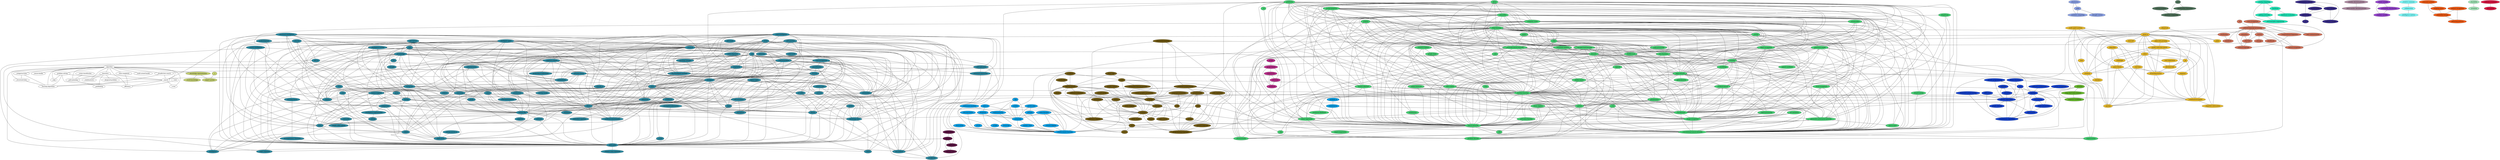 /* Created by igraph 0.7.1 */
graph {
  0 [
    style=filled
    name=_efficiency
    label=_efficiency
    fillcolor="#FFFFFF"
    community=21
  ];
  1 [
    style=filled
    name=_death
    label=_death
    fillcolor="#2E8BA2"
    community=3
  ];
  2 [
    style=filled
    name="_symbolic-computing"
    label="_symbolic-computing"
    fillcolor="#8BA2E8"
    community=11
  ];
  3 [
    style=filled
    name="_reinforcement-learning"
    label="_reinforcement-learning"
    fillcolor="#0BA2E8"
    community=0
  ];
  4 [
    style=filled
    name="_graph-coloring"
    label="_graph-coloring"
    fillcolor="#1745D1"
    community=1
  ];
  5 [
    style=filled
    name=_bayes
    label=_bayes
    fillcolor="#745D16"
    community=9
  ];
  6 [
    style=filled
    name="_learning-algorithms"
    label="_learning-algorithms"
    fillcolor="#FFFFFF"
    community=21
  ];
  7 [
    style=filled
    name="_ai-takeover"
    label="_ai-takeover"
    fillcolor="#2E8BA2"
    community=3
  ];
  8 [
    style=filled
    name="_gradient-descent"
    label="_gradient-descent"
    fillcolor="#45D174"
    community=5
  ];
  9 [
    style=filled
    name="_friendly-ai"
    label="_friendly-ai"
    fillcolor="#2E8BA2"
    community=3
  ];
  10 [
    style=filled
    name="_evolutionary-algorithms"
    label="_evolutionary-algorithms"
    fillcolor="#1745D1"
    community=1
  ];
  11 [
    style=filled
    name=_regularization
    label=_regularization
    fillcolor="#45D174"
    community=5
  ];
  12 [
    style=filled
    name="_quantum-computing"
    label="_quantum-computing"
    fillcolor="#51745C"
    community=6
  ];
  13 [
    style=filled
    name="_utility-based"
    label="_utility-based"
    fillcolor="#745D16"
    community=9
  ];
  14 [
    style=filled
    name="_chinese-room-argument"
    label="_chinese-room-argument"
    fillcolor="#2E8BA2"
    community=3
  ];
  15 [
    style=filled
    name=_dimensionality
    label=_dimensionality
    fillcolor="#45D174"
    community=5
  ];
  16 [
    style=filled
    name="_markov-chain"
    label="_markov-chain"
    fillcolor="#0BA2E8"
    community=0
  ];
  17 [
    style=filled
    name="_imperfect-information"
    label="_imperfect-information"
    fillcolor="#E8BA2D"
    community=19
  ];
  18 [
    style=filled
    name=_mlp
    label=_mlp
    fillcolor="#45D174"
    community=5
  ];
  19 [
    style=filled
    name="_q-learning"
    label="_q-learning"
    fillcolor="#0BA2E8"
    community=0
  ];
  20 [
    style=filled
    name="_c++"
    label="_c++"
    fillcolor="#745D16"
    community=9
  ];
  21 [
    style=filled
    name="_super-organism"
    label="_super-organism"
    fillcolor="#2E8BA2"
    community=3
  ];
  22 [
    style=filled
    name="_neuromorphic-engineering"
    label="_neuromorphic-engineering"
    fillcolor="#22E8BA"
    community=2
  ];
  23 [
    style=filled
    name="_neo-luddism"
    label="_neo-luddism"
    fillcolor="#2E8BA2"
    community=3
  ];
  24 [
    style=filled
    name="_knapsack-problem"
    label="_knapsack-problem"
    fillcolor="#FFFFFF"
    community=21
  ];
  25 [
    style=filled
    name="_hardware-evaluation"
    label="_hardware-evaluation"
    fillcolor="#22E8BA"
    community=2
  ];
  26 [
    style=filled
    name="_programming-languages"
    label="_programming-languages"
    fillcolor="#745D16"
    community=9
  ];
  27 [
    style=filled
    name=_cognition
    label=_cognition
    fillcolor="#2E8BA2"
    community=3
  ];
  28 [
    style=filled
    name=_hypercomputation
    label=_hypercomputation
    fillcolor="#45D174"
    community=5
  ];
  29 [
    style=filled
    name=_intelligence
    label=_intelligence
    fillcolor="#2E8BA2"
    community=3
  ];
  30 [
    style=filled
    name="_simple-reflex-agents"
    label="_simple-reflex-agents"
    fillcolor="#2E8BA2"
    community=3
  ];
  31 [
    style=filled
    name=_philosophy
    label=_philosophy
    fillcolor="#2E8BA2"
    community=3
  ];
  32 [
    style=filled
    name=_gaming
    label=_gaming
    fillcolor="#E8BA2D"
    community=19
  ];
  33 [
    style=filled
    name="_incompleteness-theorems"
    label="_incompleteness-theorems"
    fillcolor="#2E8BA2"
    community=3
  ];
  34 [
    style=filled
    name="_convolutional-neural-networks"
    label="_convolutional-neural-networks"
    fillcolor="#45D174"
    community=5
  ];
  35 [
    style=filled
    name=_applications
    label=_applications
    fillcolor="#2E8BA2"
    community=3
  ];
  36 [
    style=filled
    name=_cfg
    label=_cfg
    fillcolor="#745D16"
    community=9
  ];
  37 [
    style=filled
    name=_relu
    label=_relu
    fillcolor="#45D174"
    community=5
  ];
  38 [
    style=filled
    name=_mdp
    label=_mdp
    fillcolor="#FFFFFF"
    community=21
  ];
  39 [
    style=filled
    name=_java
    label=_java
    fillcolor="#745D16"
    community=9
  ];
  40 [
    style=filled
    name=_cyborg
    label=_cyborg
    fillcolor="#2E8BA2"
    community=3
  ];
  41 [
    style=filled
    name="_neural-networks"
    label="_neural-networks"
    fillcolor="#45D174"
    community=5
  ];
  42 [
    style=filled
    name=_optimization
    label=_optimization
    fillcolor="#1745D1"
    community=1
  ];
  43 [
    style=filled
    name="_genetic-algorithms"
    label="_genetic-algorithms"
    fillcolor="#1745D1"
    community=1
  ];
  44 [
    style=filled
    name=_prolog
    label=_prolog
    fillcolor="#745D16"
    community=9
  ];
  45 [
    style=filled
    name="_universal-constructor"
    label="_universal-constructor"
    fillcolor="#2E8BA2"
    community=3
  ];
  46 [
    style=filled
    name="_image-recognition"
    label="_image-recognition"
    fillcolor="#45D174"
    community=5
  ];
  47 [
    style=filled
    name=_mindstorms
    label=_mindstorms
    fillcolor="#45D174"
    community=5
  ];
  48 [
    style=filled
    name=_javascript
    label=_javascript
    fillcolor="#0BA2E8"
    community=0
  ];
  49 [
    style=filled
    name="_sparse-input"
    label="_sparse-input"
    fillcolor="#45D174"
    community=5
  ];
  50 [
    style=filled
    name="_spiking-networks"
    label="_spiking-networks"
    fillcolor="#22E8BA"
    community=2
  ];
  51 [
    style=filled
    name="_intelligence-augmentation"
    label="_intelligence-augmentation"
    fillcolor="#2E8BA2"
    community=3
  ];
  52 [
    style=filled
    name="_discount-factor"
    label="_discount-factor"
    fillcolor="#0BA2E8"
    community=0
  ];
  53 [
    style=filled
    name="_linear-regression"
    label="_linear-regression"
    fillcolor="#45D174"
    community=5
  ];
  54 [
    style=filled
    name="_generative-adversarial-networks"
    label="_generative-adversarial-networks"
    fillcolor="#45D174"
    community=5
  ];
  55 [
    style=filled
    name="_a-star"
    label="_a-star"
    fillcolor="#FFFFFF"
    community=21
  ];
  56 [
    style=filled
    name="_expert-system"
    label="_expert-system"
    fillcolor="#C5D173"
    community=16
  ];
  57 [
    style=filled
    name=_robots
    label=_robots
    fillcolor="#2E8BA2"
    community=3
  ];
  58 [
    style=filled
    name="_mythology-of-ai"
    label="_mythology-of-ai"
    fillcolor="#2E8BA2"
    community=3
  ];
  59 [
    style=filled
    name="_thought-vectors"
    label="_thought-vectors"
    fillcolor="#8BA2E8"
    community=11
  ];
  60 [
    style=filled
    name=_implementation
    label=_implementation
    fillcolor="#0BA2E8"
    community=0
  ];
  61 [
    style=filled
    name=_history
    label=_history
    fillcolor="#2E8BA2"
    community=3
  ];
  62 [
    style=filled
    name=_brain
    label=_brain
    fillcolor="#2E8BA2"
    community=3
  ];
  63 [
    style=filled
    name="_artificial-consciousness"
    label="_artificial-consciousness"
    fillcolor="#2E8BA2"
    community=3
  ];
  64 [
    style=filled
    name=_cars
    label=_cars
    fillcolor="#3A2E8B"
    community=4
  ];
  65 [
    style=filled
    name="_open-source"
    label="_open-source"
    fillcolor="#745D16"
    community=9
  ];
  66 [
    style=filled
    name="_weak-ai"
    label="_weak-ai"
    fillcolor="#2E8BA2"
    community=3
  ];
  67 [
    style=filled
    name="_sequence-modelling"
    label="_sequence-modelling"
    fillcolor="#68BA2E"
    community=8
  ];
  68 [
    style=filled
    name=_wetware
    label=_wetware
    fillcolor="#2E8BA2"
    community=3
  ];
  69 [
    style=filled
    name=_legal
    label=_legal
    fillcolor="#2E8BA2"
    community=3
  ];
  70 [
    style=filled
    name="_natural-language"
    label="_natural-language"
    fillcolor="#D1745C"
    community=17
  ];
  71 [
    style=filled
    name=_rationality
    label=_rationality
    fillcolor="#2E8BA2"
    community=3
  ];
  72 [
    style=filled
    name="_embodied-cognition"
    label="_embodied-cognition"
    fillcolor="#2E8BA2"
    community=3
  ];
  73 [
    style=filled
    name="_reference-request"
    label="_reference-request"
    fillcolor="#745D16"
    community=9
  ];
  74 [
    style=filled
    name=_robotics
    label=_robotics
    fillcolor="#2E8BA2"
    community=3
  ];
  75 [
    style=filled
    name="_human-like"
    label="_human-like"
    fillcolor="#2E8BA2"
    community=3
  ];
  76 [
    style=filled
    name=_pathfinding
    label=_pathfinding
    fillcolor="#FFFFFF"
    community=21
  ];
  77 [
    style=filled
    name=_forecasting
    label=_forecasting
    fillcolor="#0BA2E8"
    community=0
  ];
  78 [
    style=filled
    name=_hardware
    label=_hardware
    fillcolor="#22E8BA"
    community=2
  ];
  79 [
    style=filled
    name="_cultural-change"
    label="_cultural-change"
    fillcolor="#3A2E8B"
    community=4
  ];
  80 [
    style=filled
    name="_self-play"
    label="_self-play"
    fillcolor="#0BA2E8"
    community=0
  ];
  81 [
    style=filled
    name=_emergence
    label=_emergence
    fillcolor="#2E8BA2"
    community=3
  ];
  82 [
    style=filled
    name="_combinatorial-games"
    label="_combinatorial-games"
    fillcolor="#E8BA2D"
    community=19
  ];
  83 [
    style=filled
    name=_classification
    label=_classification
    fillcolor="#45D174"
    community=5
  ];
  84 [
    style=filled
    name=_negamax
    label=_negamax
    fillcolor="#E8BA2D"
    community=19
  ];
  85 [
    style=filled
    name="_alphago-zero"
    label="_alphago-zero"
    fillcolor="#5D1745"
    community=7
  ];
  86 [
    style=filled
    name=_theory
    label=_theory
    fillcolor="#2E8BA2"
    community=3
  ];
  87 [
    style=filled
    name="_ai-basics"
    label="_ai-basics"
    fillcolor="#745D16"
    community=9
  ];
  88 [
    style=filled
    name=_deepmind
    label=_deepmind
    fillcolor="#0BA2E8"
    community=0
  ];
  89 [
    style=filled
    name="_self-driving"
    label="_self-driving"
    fillcolor="#3A2E8B"
    community=4
  ];
  90 [
    style=filled
    name=_concepts
    label=_concepts
    fillcolor="#745D16"
    community=9
  ];
  91 [
    style=filled
    name="_ai-safety"
    label="_ai-safety"
    fillcolor="#2E8BA2"
    community=3
  ];
  92 [
    style=filled
    name="_branching-factors"
    label="_branching-factors"
    fillcolor="#E8BA2D"
    community=19
  ];
  93 [
    style=filled
    name="_finite-markov-decision-process"
    label="_finite-markov-decision-process"
    fillcolor="#AE8BA2"
    community=14
  ];
  94 [
    style=filled
    name=_confidence
    label=_confidence
    fillcolor="#2E8BA2"
    community=3
  ];
  95 [
    style=filled
    name=_python
    label=_python
    fillcolor="#45D174"
    community=5
  ];
  96 [
    style=filled
    name=_anthropomorphism
    label=_anthropomorphism
    fillcolor="#2E8BA2"
    community=3
  ];
  97 [
    style=filled
    name="_goal-based"
    label="_goal-based"
    fillcolor="#745D16"
    community=9
  ];
  98 [
    style=filled
    name="_random-variable"
    label="_random-variable"
    fillcolor="#9745D0"
    community=12
  ];
  99 [
    style=filled
    name="_intelligence-metrics"
    label="_intelligence-metrics"
    fillcolor="#7FFFFF"
    community=10
  ];
  100 [
    style=filled
    name=_search
    label=_search
    fillcolor="#FFFFFF"
    community=21
  ];
  101 [
    style=filled
    name="_incomplete-information"
    label="_incomplete-information"
    fillcolor="#2E8BA2"
    community=3
  ];
  102 [
    style=filled
    name=_sentience
    label=_sentience
    fillcolor="#2E8BA2"
    community=3
  ];
  103 [
    style=filled
    name=_comparison
    label=_comparison
    fillcolor="#2E8BA2"
    community=3
  ];
  104 [
    style=filled
    name="_chat-bots"
    label="_chat-bots"
    fillcolor="#D1745C"
    community=17
  ];
  105 [
    style=filled
    name=_nasa
    label=_nasa
    fillcolor="#2E8BA2"
    community=3
  ];
  106 [
    style=filled
    name="_reward-clipping"
    label="_reward-clipping"
    fillcolor="#0BA2E8"
    community=0
  ];
  107 [
    style=filled
    name=_performance
    label=_performance
    fillcolor="#45D174"
    community=5
  ];
  108 [
    style=filled
    name="_hyper-parameters"
    label="_hyper-parameters"
    fillcolor="#1745D1"
    community=1
  ];
  109 [
    style=filled
    name="_activation-function"
    label="_activation-function"
    fillcolor="#45D174"
    community=5
  ];
  110 [
    style=filled
    name=_reliability
    label=_reliability
    fillcolor="#1745D1"
    community=1
  ];
  111 [
    style=filled
    name="_boltzmann-machine"
    label="_boltzmann-machine"
    fillcolor="#0BA2E8"
    community=0
  ];
  112 [
    style=filled
    name=_svm
    label=_svm
    fillcolor="#45D174"
    community=5
  ];
  113 [
    style=filled
    name="_speech-synthesis"
    label="_speech-synthesis"
    fillcolor="#45D174"
    community=5
  ];
  114 [
    style=filled
    name="_signal-processing"
    label="_signal-processing"
    fillcolor="#45D174"
    community=5
  ];
  115 [
    style=filled
    name="_long-short-term-memory"
    label="_long-short-term-memory"
    fillcolor="#68BA2E"
    community=8
  ];
  116 [
    style=filled
    name=_definitions
    label=_definitions
    fillcolor="#2E8BA2"
    community=3
  ];
  117 [
    style=filled
    name=_convergence
    label=_convergence
    fillcolor="#1745D1"
    community=1
  ];
  118 [
    style=filled
    name=_checkers
    label=_checkers
    fillcolor="#E8BA2D"
    community=19
  ];
  119 [
    style=filled
    name=_topology
    label=_topology
    fillcolor="#1745D1"
    community=1
  ];
  120 [
    style=filled
    name=_google
    label=_google
    fillcolor="#2E8BA2"
    community=3
  ];
  121 [
    style=filled
    name="_maximum-likelihood"
    label="_maximum-likelihood"
    fillcolor="#45D174"
    community=5
  ];
  122 [
    style=filled
    name=_automation
    label=_automation
    fillcolor="#2E8BA2"
    community=3
  ];
  123 [
    style=filled
    name="_value-iteration"
    label="_value-iteration"
    fillcolor="#0BA2E8"
    community=0
  ];
  124 [
    style=filled
    name=_minimax
    label=_minimax
    fillcolor="#E8BA2D"
    community=19
  ];
  125 [
    style=filled
    name=_biology
    label=_biology
    fillcolor="#2E8BA2"
    community=3
  ];
  126 [
    style=filled
    name="_detecting-patterns"
    label="_detecting-patterns"
    fillcolor="#F45D16"
    community=20
  ];
  127 [
    style=filled
    name="_audio-processing"
    label="_audio-processing"
    fillcolor="#45D174"
    community=5
  ];
  128 [
    style=filled
    name=_reasoning
    label=_reasoning
    fillcolor="#2E8BA2"
    community=3
  ];
  129 [
    style=filled
    name="_ai-box"
    label="_ai-box"
    fillcolor="#2E8BA2"
    community=3
  ];
  130 [
    style=filled
    name=_generalization
    label=_generalization
    fillcolor="#45D174"
    community=5
  ];
  131 [
    style=filled
    name="_self-awareness"
    label="_self-awareness"
    fillcolor="#2E8BA2"
    community=3
  ];
  132 [
    style=filled
    name=_ethics
    label=_ethics
    fillcolor="#2E8BA2"
    community=3
  ];
  133 [
    style=filled
    name="_open-ai"
    label="_open-ai"
    fillcolor="#0BA2E8"
    community=0
  ];
  134 [
    style=filled
    name="_lexical-recognition"
    label="_lexical-recognition"
    fillcolor="#D1745C"
    community=17
  ];
  135 [
    style=filled
    name=_word2vec
    label=_word2vec
    fillcolor="#D1745C"
    community=17
  ];
  136 [
    style=filled
    name="_norvig-russell"
    label="_norvig-russell"
    fillcolor="#2E8BA2"
    community=3
  ];
  137 [
    style=filled
    name=_quotes
    label=_quotes
    fillcolor="#2E8BA2"
    community=3
  ];
  138 [
    style=filled
    name=_rul
    label=_rul
    fillcolor="#45D174"
    community=5
  ];
  139 [
    style=filled
    name="_action-recognition"
    label="_action-recognition"
    fillcolor="#1745D1"
    community=1
  ];
  140 [
    style=filled
    name=_survival
    label=_survival
    fillcolor="#2E8BA2"
    community=3
  ];
  141 [
    style=filled
    name="_statistical-ai"
    label="_statistical-ai"
    fillcolor="#0BA2E8"
    community=0
  ];
  142 [
    style=filled
    name="_machine-learning"
    label="_machine-learning"
    fillcolor="#45D174"
    community=5
  ];
  143 [
    style=filled
    name="_halting-problem"
    label="_halting-problem"
    fillcolor="#51745C"
    community=6
  ];
  144 [
    style=filled
    name="_embedded-design"
    label="_embedded-design"
    fillcolor="#F45D16"
    community=20
  ];
  145 [
    style=filled
    name="_turing-test"
    label="_turing-test"
    fillcolor="#2E8BA2"
    community=3
  ];
  146 [
    style=filled
    name="_artificial-neuron"
    label="_artificial-neuron"
    fillcolor="#45D174"
    community=5
  ];
  147 [
    style=filled
    name="_human-inspired"
    label="_human-inspired"
    fillcolor="#2E8BA2"
    community=3
  ];
  148 [
    style=filled
    name=_semantics
    label=_semantics
    fillcolor="#D1745C"
    community=17
  ];
  149 [
    style=filled
    name=_feedback
    label=_feedback
    fillcolor="#BA2E8A"
    community=15
  ];
  150 [
    style=filled
    name="_structured-data"
    label="_structured-data"
    fillcolor="#FFFFFF"
    community=21
  ];
  151 [
    style=filled
    name=_praxis
    label=_praxis
    fillcolor="#745D16"
    community=9
  ];
  152 [
    style=filled
    name="_ai-design"
    label="_ai-design"
    fillcolor="#745D16"
    community=9
  ];
  153 [
    style=filled
    name=_lisp
    label=_lisp
    fillcolor="#745D16"
    community=9
  ];
  154 [
    style=filled
    name="_new-ai"
    label="_new-ai"
    fillcolor="#2E8BA2"
    community=3
  ];
  155 [
    style=filled
    name="_feature-selection"
    label="_feature-selection"
    fillcolor="#45D174"
    community=5
  ];
  156 [
    style=filled
    name="_decision-tree"
    label="_decision-tree"
    fillcolor="#E8BA2D"
    community=19
  ];
  157 [
    style=filled
    name="_data-science"
    label="_data-science"
    fillcolor="#45D174"
    community=5
  ];
  158 [
    style=filled
    name=_probabilistic
    label=_probabilistic
    fillcolor="#2E8BA2"
    community=3
  ];
  159 [
    style=filled
    name=_go
    label=_go
    fillcolor="#E8BA2D"
    community=19
  ];
  160 [
    style=filled
    name="_strong-ai"
    label="_strong-ai"
    fillcolor="#2E8BA2"
    community=3
  ];
  161 [
    style=filled
    name=_alphazero
    label=_alphazero
    fillcolor="#5D1745"
    community=7
  ];
  162 [
    style=filled
    name="_language-processing"
    label="_language-processing"
    fillcolor="#745D16"
    community=9
  ];
  163 [
    style=filled
    name="_hidden-layers"
    label="_hidden-layers"
    fillcolor="#45D174"
    community=5
  ];
  164 [
    style=filled
    name=_combinatorics
    label=_combinatorics
    fillcolor="#FFFFFF"
    community=21
  ];
  165 [
    style=filled
    name="_automated-theorem-proving"
    label="_automated-theorem-proving"
    fillcolor="#745D16"
    community=9
  ];
  166 [
    style=filled
    name="_ultraintelligent-machine"
    label="_ultraintelligent-machine"
    fillcolor="#2E8BA2"
    community=3
  ];
  167 [
    style=filled
    name="_node-js"
    label="_node-js"
    fillcolor="#745D16"
    community=9
  ];
  168 [
    style=filled
    name="_handwritten-characters"
    label="_handwritten-characters"
    fillcolor="#51745C"
    community=6
  ];
  169 [
    style=filled
    name=_attention
    label=_attention
    fillcolor="#68BA2E"
    community=8
  ];
  170 [
    style=filled
    name="_linear-algebra"
    label="_linear-algebra"
    fillcolor="#45D174"
    community=5
  ];
  171 [
    style=filled
    name="_decision-theory"
    label="_decision-theory"
    fillcolor="#2E8BA2"
    community=3
  ];
  172 [
    style=filled
    name="_deep-network"
    label="_deep-network"
    fillcolor="#45D174"
    community=5
  ];
  173 [
    style=filled
    name=_overfitting
    label=_overfitting
    fillcolor="#45D174"
    community=5
  ];
  174 [
    style=filled
    name=_security
    label=_security
    fillcolor="#2E8BA2"
    community=3
  ];
  175 [
    style=filled
    name="_self-replication"
    label="_self-replication"
    fillcolor="#2E8BA2"
    community=3
  ];
  176 [
    style=filled
    name=_deepdreaming
    label=_deepdreaming
    fillcolor="#45D174"
    community=5
  ];
  177 [
    style=filled
    name="_symbolic-ai"
    label="_symbolic-ai"
    fillcolor="#0BA2E8"
    community=0
  ];
  178 [
    style=filled
    name=_thought
    label=_thought
    fillcolor="#2E8BA2"
    community=3
  ];
  179 [
    style=filled
    name="_game-theory"
    label="_game-theory"
    fillcolor="#E8BA2D"
    community=19
  ];
  180 [
    style=filled
    name=_training
    label=_training
    fillcolor="#45D174"
    community=5
  ];
  181 [
    style=filled
    name=_genes
    label=_genes
    fillcolor="#2E8BA2"
    community=3
  ];
  182 [
    style=filled
    name="_software-evaluation"
    label="_software-evaluation"
    fillcolor="#745D16"
    community=9
  ];
  183 [
    style=filled
    name=_structure
    label=_structure
    fillcolor="#BA2E8A"
    community=15
  ];
  184 [
    style=filled
    name="_getting-started"
    label="_getting-started"
    fillcolor="#745D16"
    community=9
  ];
  185 [
    style=filled
    name=_starcraft
    label=_starcraft
    fillcolor="#E8BA2D"
    community=19
  ];
  186 [
    style=filled
    name=_tools
    label=_tools
    fillcolor="#FFFFFF"
    community=21
  ];
  187 [
    style=filled
    name="_loss-functions"
    label="_loss-functions"
    fillcolor="#45D174"
    community=5
  ];
  188 [
    style=filled
    name=_difference
    label=_difference
    fillcolor="#1745D1"
    community=1
  ];
  189 [
    style=filled
    name="_teaching-concepts"
    label="_teaching-concepts"
    fillcolor="#2E8BA2"
    community=3
  ];
  190 [
    style=filled
    name=_time
    label=_time
    fillcolor="#E8BA2D"
    community=19
  ];
  191 [
    style=filled
    name="_digital-rights"
    label="_digital-rights"
    fillcolor="#2E8BA2"
    community=3
  ];
  192 [
    style=filled
    name="_real-world"
    label="_real-world"
    fillcolor="#2E8BA2"
    community=3
  ];
  193 [
    style=filled
    name=_collaboration
    label=_collaboration
    fillcolor="#7FFFFF"
    community=10
  ];
  194 [
    style=filled
    name="_legal-change"
    label="_legal-change"
    fillcolor="#3A2E8B"
    community=4
  ];
  195 [
    style=filled
    name=_architecture
    label=_architecture
    fillcolor="#2E8BA2"
    community=3
  ];
  196 [
    style=filled
    name="_neural-doodle"
    label="_neural-doodle"
    fillcolor="#FFFFFF"
    community=21
  ];
  197 [
    style=filled
    name=_marketability
    label=_marketability
    fillcolor="#3A2E8B"
    community=4
  ];
  198 [
    style=filled
    name="_analog-computing"
    label="_analog-computing"
    fillcolor="#22E8BA"
    community=2
  ];
  199 [
    style=filled
    name=_htm
    label=_htm
    fillcolor="#2E8BA2"
    community=3
  ];
  200 [
    style=filled
    name=_alphago
    label=_alphago
    fillcolor="#5D1745"
    community=7
  ];
  201 [
    style=filled
    name="_path-planning"
    label="_path-planning"
    fillcolor="#FFFFFF"
    community=21
  ];
  202 [
    style=filled
    name="_facial-recognition"
    label="_facial-recognition"
    fillcolor="#45D174"
    community=5
  ];
  203 [
    style=filled
    name=_quantification
    label=_quantification
    fillcolor="#2E8BA2"
    community=3
  ];
  204 [
    style=filled
    name=_ocr
    label=_ocr
    fillcolor="#51745C"
    community=6
  ];
  205 [
    style=filled
    name=_gofai
    label=_gofai
    fillcolor="#8BA2E8"
    community=11
  ];
  206 [
    style=filled
    name="_ai-community"
    label="_ai-community"
    fillcolor="#745D16"
    community=9
  ];
  207 [
    style=filled
    name="_mapping-space"
    label="_mapping-space"
    fillcolor="#F45D16"
    community=20
  ];
  208 [
    style=filled
    name=_poker
    label=_poker
    fillcolor="#E8BA2D"
    community=19
  ];
  209 [
    style=filled
    name="_early-stopping"
    label="_early-stopping"
    fillcolor="#745D16"
    community=9
  ];
  210 [
    style=filled
    name="_spanish-language"
    label="_spanish-language"
    fillcolor="#745D16"
    community=9
  ];
  211 [
    style=filled
    name="_predicting-ai-milestones"
    label="_predicting-ai-milestones"
    fillcolor="#2E8BA2"
    community=3
  ];
  212 [
    style=filled
    name=_proofs
    label=_proofs
    fillcolor="#0BA2E8"
    community=0
  ];
  213 [
    style=filled
    name=_singularity
    label=_singularity
    fillcolor="#2E8BA2"
    community=3
  ];
  214 [
    style=filled
    name=_feedforward
    label=_feedforward
    fillcolor="#45D174"
    community=5
  ];
  215 [
    style=filled
    name="_user-experience"
    label="_user-experience"
    fillcolor="#E8BA2D"
    community=19
  ];
  216 [
    style=filled
    name="_cognitive-science"
    label="_cognitive-science"
    fillcolor="#2E8BA2"
    community=3
  ];
  217 [
    style=filled
    name="_ai-field"
    label="_ai-field"
    fillcolor="#0BA2E8"
    community=0
  ];
  218 [
    style=filled
    name="_control-problem"
    label="_control-problem"
    fillcolor="#2E8BA2"
    community=3
  ];
  219 [
    style=filled
    name=_datasets
    label=_datasets
    fillcolor="#45D174"
    community=5
  ];
  220 [
    style=filled
    name="_software-architecture"
    label="_software-architecture"
    fillcolor="#1745D1"
    community=1
  ];
  221 [
    style=filled
    name=_math
    label=_math
    fillcolor="#745D16"
    community=9
  ];
  222 [
    style=filled
    name="_risk-management"
    label="_risk-management"
    fillcolor="#2E8BA2"
    community=3
  ];
  223 [
    style=filled
    name=_agi
    label=_agi
    fillcolor="#2E8BA2"
    community=3
  ];
  224 [
    style=filled
    name="_problem-solving"
    label="_problem-solving"
    fillcolor="#FFFFFF"
    community=21
  ];
  225 [
    style=filled
    name="_text-summarization"
    label="_text-summarization"
    fillcolor="#D1745C"
    community=17
  ];
  226 [
    style=filled
    name="_world-knowledge"
    label="_world-knowledge"
    fillcolor="#C5D173"
    community=16
  ];
  227 [
    style=filled
    name="_asimovs-laws"
    label="_asimovs-laws"
    fillcolor="#2E8BA2"
    community=3
  ];
  228 [
    style=filled
    name=_invention
    label=_invention
    fillcolor="#A2E8B9"
    community=13
  ];
  229 [
    style=filled
    name="_sentiment-analysis"
    label="_sentiment-analysis"
    fillcolor="#45D174"
    community=5
  ];
  230 [
    style=filled
    name=_research
    label=_research
    fillcolor="#2E8BA2"
    community=3
  ];
  231 [
    style=filled
    name="_probability-distribution"
    label="_probability-distribution"
    fillcolor="#9745D0"
    community=12
  ];
  232 [
    style=filled
    name=_som
    label=_som
    fillcolor="#45D174"
    community=5
  ];
  233 [
    style=filled
    name="_value-alignment"
    label="_value-alignment"
    fillcolor="#2E8BA2"
    community=3
  ];
  234 [
    style=filled
    name="_real-time"
    label="_real-time"
    fillcolor="#E8BA2D"
    community=19
  ];
  235 [
    style=filled
    name=_challenges
    label=_challenges
    fillcolor="#E8BA2D"
    community=19
  ];
  236 [
    style=filled
    name="_time-complexity"
    label="_time-complexity"
    fillcolor="#FFFFFF"
    community=21
  ];
  237 [
    style=filled
    name=_feasibility
    label=_feasibility
    fillcolor="#A2E8B9"
    community=13
  ];
  238 [
    style=filled
    name="_online-resources"
    label="_online-resources"
    fillcolor="#45D174"
    community=5
  ];
  239 [
    style=filled
    name="_markov-decision-process"
    label="_markov-decision-process"
    fillcolor="#AE8BA2"
    community=14
  ];
  240 [
    style=filled
    name="_unsupervised-learning"
    label="_unsupervised-learning"
    fillcolor="#45D174"
    community=5
  ];
  241 [
    style=filled
    name=_sense
    label=_sense
    fillcolor="#2E8BA2"
    community=3
  ];
  242 [
    style=filled
    name=_healthcare
    label=_healthcare
    fillcolor="#D1745C"
    community=17
  ];
  243 [
    style=filled
    name="_recurrent-neural-networks"
    label="_recurrent-neural-networks"
    fillcolor="#45D174"
    community=5
  ];
  244 [
    style=filled
    name=_lstm
    label=_lstm
    fillcolor="#45D174"
    community=5
  ];
  245 [
    style=filled
    name="_perfect-play"
    label="_perfect-play"
    fillcolor="#0BA2E8"
    community=0
  ];
  246 [
    style=filled
    name=_academia
    label=_academia
    fillcolor="#745D16"
    community=9
  ];
  247 [
    style=filled
    name="_object-recognition"
    label="_object-recognition"
    fillcolor="#45D174"
    community=5
  ];
  248 [
    style=filled
    name=_ltsm
    label=_ltsm
    fillcolor="#45D174"
    community=5
  ];
  249 [
    style=filled
    name="_computational-linguistics"
    label="_computational-linguistics"
    fillcolor="#D1745C"
    community=17
  ];
  250 [
    style=filled
    name="_knowledge-representation"
    label="_knowledge-representation"
    fillcolor="#C5D173"
    community=16
  ];
  251 [
    style=filled
    name="_art-aesthetics"
    label="_art-aesthetics"
    fillcolor="#45D174"
    community=5
  ];
  252 [
    style=filled
    name=_chess
    label=_chess
    fillcolor="#E8BA2D"
    community=19
  ];
  253 [
    style=filled
    name="_computer-programming"
    label="_computer-programming"
    fillcolor="#745D16"
    community=9
  ];
  254 [
    style=filled
    name=_matlab
    label=_matlab
    fillcolor="#45D174"
    community=5
  ];
  255 [
    style=filled
    name="_strong-narrow-ai"
    label="_strong-narrow-ai"
    fillcolor="#2E8BA2"
    community=3
  ];
  256 [
    style=filled
    name=_connectivity
    label=_connectivity
    fillcolor="#BA2E8A"
    community=15
  ];
  257 [
    style=filled
    name="_google-cloud"
    label="_google-cloud"
    fillcolor="#45D174"
    community=5
  ];
  258 [
    style=filled
    name="_russell-norvig"
    label="_russell-norvig"
    fillcolor="#745D16"
    community=9
  ];
  259 [
    style=filled
    name="_monte-carlo-tree-search"
    label="_monte-carlo-tree-search"
    fillcolor="#E8BA2D"
    community=19
  ];
  260 [
    style=filled
    name="_learning-theory"
    label="_learning-theory"
    fillcolor="#2E8BA2"
    community=3
  ];
  261 [
    style=filled
    name=_models
    label=_models
    fillcolor="#0BA2E8"
    community=0
  ];
  262 [
    style=filled
    name="_intelligence-testing"
    label="_intelligence-testing"
    fillcolor="#2E8BA2"
    community=3
  ];
  263 [
    style=filled
    name=_r
    label=_r
    fillcolor="#C5D173"
    community=16
  ];
  264 [
    style=filled
    name="_generative-model"
    label="_generative-model"
    fillcolor="#45D174"
    community=5
  ];
  265 [
    style=filled
    name=_terminology
    label=_terminology
    fillcolor="#2E8BA2"
    community=3
  ];
  266 [
    style=filled
    name=_neat
    label=_neat
    fillcolor="#1745D1"
    community=1
  ];
  267 [
    style=filled
    name="_scene-classification"
    label="_scene-classification"
    fillcolor="#FFFFFF"
    community=21
  ];
  268 [
    style=filled
    name=_chaos
    label=_chaos
    fillcolor="#2E8BA2"
    community=3
  ];
  269 [
    style=filled
    name="_fuzzy-logic"
    label="_fuzzy-logic"
    fillcolor="#745D16"
    community=9
  ];
  270 [
    style=filled
    name=_logic
    label=_logic
    fillcolor="#2E8BA2"
    community=3
  ];
  271 [
    style=filled
    name=_storage
    label=_storage
    fillcolor="#D1745C"
    community=17
  ];
  272 [
    style=filled
    name="_breadth-first-search"
    label="_breadth-first-search"
    fillcolor="#FFFFFF"
    community=21
  ];
  273 [
    style=filled
    name="_deep-learning"
    label="_deep-learning"
    fillcolor="#45D174"
    community=5
  ];
  274 [
    style=filled
    name=_wordvector
    label=_wordvector
    fillcolor="#D1745C"
    community=17
  ];
  275 [
    style=filled
    name=_abstraction
    label=_abstraction
    fillcolor="#DD1744"
    community=18
  ];
  276 [
    style=filled
    name="_quality-control"
    label="_quality-control"
    fillcolor="#745D16"
    community=9
  ];
  277 [
    style=filled
    name="_resource-request"
    label="_resource-request"
    fillcolor="#45D174"
    community=5
  ];
  278 [
    style=filled
    name="_deep-blue"
    label="_deep-blue"
    fillcolor="#E8BA2D"
    community=19
  ];
  279 [
    style=filled
    name="_creative-commons"
    label="_creative-commons"
    fillcolor="#7FFFFF"
    community=10
  ];
  280 [
    style=filled
    name="_computer-vision"
    label="_computer-vision"
    fillcolor="#45D174"
    community=5
  ];
  281 [
    style=filled
    name="_unassisted-learning"
    label="_unassisted-learning"
    fillcolor="#745D16"
    community=9
  ];
  282 [
    style=filled
    name=_cyborexis
    label=_cyborexis
    fillcolor="#2E8BA2"
    community=3
  ];
  283 [
    style=filled
    name=_deepdream
    label=_deepdream
    fillcolor="#45D174"
    community=5
  ];
  284 [
    style=filled
    name=_watson
    label=_watson
    fillcolor="#D1745C"
    community=17
  ];
  285 [
    style=filled
    name="_classical-ai"
    label="_classical-ai"
    fillcolor="#8BA2E8"
    community=11
  ];
  286 [
    style=filled
    name="_latent-variable"
    label="_latent-variable"
    fillcolor="#9745D0"
    community=12
  ];
  287 [
    style=filled
    name="_categorical-data"
    label="_categorical-data"
    fillcolor="#FFFFFF"
    community=21
  ];
  288 [
    style=filled
    name="_alpha-beta-pruning"
    label="_alpha-beta-pruning"
    fillcolor="#E8BA2D"
    community=19
  ];
  289 [
    style=filled
    name=_fallibility
    label=_fallibility
    fillcolor="#1745D1"
    community=1
  ];
  290 [
    style=filled
    name=_sigmoid
    label=_sigmoid
    fillcolor="#45D174"
    community=5
  ];
  291 [
    style=filled
    name=_tensorflow
    label=_tensorflow
    fillcolor="#45D174"
    community=5
  ];
  292 [
    style=filled
    name=_autoencoders
    label=_autoencoders
    fillcolor="#45D174"
    community=5
  ];
  293 [
    style=filled
    name="_swarm-intelligence"
    label="_swarm-intelligence"
    fillcolor="#2E8BA2"
    community=3
  ];
  294 [
    style=filled
    name="_natural-language-processing"
    label="_natural-language-processing"
    fillcolor="#D1745C"
    community=17
  ];
  295 [
    style=filled
    name=_backpropagation
    label=_backpropagation
    fillcolor="#45D174"
    community=5
  ];
  296 [
    style=filled
    name=_social
    label=_social
    fillcolor="#2E8BA2"
    community=3
  ];
  297 [
    style=filled
    name=_dropout
    label=_dropout
    fillcolor="#45D174"
    community=5
  ];
  298 [
    style=filled
    name="_collision-avoidance"
    label="_collision-avoidance"
    fillcolor="#DD1744"
    community=18
  ];
  299 [
    style=filled
    name="_brute-force"
    label="_brute-force"
    fillcolor="#5D1745"
    community=7
  ];
  300 [
    style=filled
    name="_vector-graphics-processing"
    label="_vector-graphics-processing"
    fillcolor="#745D16"
    community=9
  ];
  301 [
    style=filled
    name="_game-ai"
    label="_game-ai"
    fillcolor="#E8BA2D"
    community=19
  ];
  302 [
    style=filled
    name="_graph-theory"
    label="_graph-theory"
    fillcolor="#BA2E8A"
    community=15
  ];
  303 [
    style=filled
    name="_consumer-product"
    label="_consumer-product"
    fillcolor="#F45D16"
    community=20
  ];
  304 [
    style=filled
    name="_declarative-programming"
    label="_declarative-programming"
    fillcolor="#1745D1"
    community=1
  ];
  305 [
    style=filled
    name="_multi-armed-bandit"
    label="_multi-armed-bandit"
    fillcolor="#FFFFFF"
    community=21
  ];
  306 [
    style=filled
    name=_heuristics
    label=_heuristics
    fillcolor="#FFFFFF"
    community=21
  ];
  307 [
    style=filled
    name="_rule-acquisition"
    label="_rule-acquisition"
    fillcolor="#745D16"
    community=9
  ];
  308 [
    style=filled
    name=_papers
    label=_papers
    fillcolor="#45D174"
    community=5
  ];
  309 [
    style=filled
    name="_autonomous-vehicles"
    label="_autonomous-vehicles"
    fillcolor="#3A2E8B"
    community=4
  ];
  310 [
    style=filled
    name=_hci
    label=_hci
    fillcolor="#D1745C"
    community=17
  ];
  311 [
    style=filled
    name=_profession
    label=_profession
    fillcolor="#745D16"
    community=9
  ];
  312 [
    style=filled
    name=_dqn
    label=_dqn
    fillcolor="#0BA2E8"
    community=0
  ];
  313 [
    style=filled
    name="_soft-question"
    label="_soft-question"
    fillcolor="#2E8BA2"
    community=3
  ];
  314 [
    style=filled
    name="_pattern-recognition"
    label="_pattern-recognition"
    fillcolor="#F45D16"
    community=20
  ];
  315 [
    style=filled
    name="_job-trends"
    label="_job-trends"
    fillcolor="#2E8BA2"
    community=3
  ];
  316 [
    style=filled
    name=_deepstack
    label=_deepstack
    fillcolor="#E8BA2D"
    community=19
  ];
  317 [
    style=filled
    name="_intelligent-agent"
    label="_intelligent-agent"
    fillcolor="#2E8BA2"
    community=3
  ];
  318 [
    style=filled
    name="_ai-development"
    label="_ai-development"
    fillcolor="#2E8BA2"
    community=3
  ];
  319 [
    style=filled
    name="_genetic-programming"
    label="_genetic-programming"
    fillcolor="#1745D1"
    community=1
  ];
  320 [
    style=filled
    name=_algorithm
    label=_algorithm
    fillcolor="#FFFFFF"
    community=21
  ];
  321 [
    style=filled
    name=_neurons
    label=_neurons
    fillcolor="#2E8BA2"
    community=3
  ];
  322 [
    style=filled
    name="_multi-agent-systems"
    label="_multi-agent-systems"
    fillcolor="#E8BA2D"
    community=19
  ];
  323 [
    style=filled
    name="_emotional-intelligence"
    label="_emotional-intelligence"
    fillcolor="#2E8BA2"
    community=3
  ];
  324 [
    style=filled
    name=_cyberterrorism
    label=_cyberterrorism
    fillcolor="#2E8BA2"
    community=3
  ];
  325 [
    style=filled
    name="_voice-recognition"
    label="_voice-recognition"
    fillcolor="#D1745C"
    community=17
  ];
  326 [
    style=filled
    name=_graphs
    label=_graphs
    fillcolor="#BA2E8A"
    community=15
  ];
  327 [
    style=filled
    name="_fitness-functions"
    label="_fitness-functions"
    fillcolor="#1745D1"
    community=1
  ];
  328 [
    style=filled
    name=_keras
    label=_keras
    fillcolor="#45D174"
    community=5
  ];
  329 [
    style=filled
    name=_prediction
    label=_prediction
    fillcolor="#45D174"
    community=5
  ];
  330 [
    style=filled
    name=_perceptron
    label=_perceptron
    fillcolor="#2E8BA2"
    community=3
  ];
  331 [
    style=filled
    name=_superintelligence
    label=_superintelligence
    fillcolor="#2E8BA2"
    community=3
  ];

  289 -- 110 [
    weight=1
  ];
  181 -- 125 [
    weight=1
  ];
  252 -- 159 [
    weight=2
  ];
  221 -- 87 [
    weight=6
  ];
  218 -- 116 [
    weight=1
  ];
  264 -- 54 [
    weight=6
  ];
  160 -- 31 [
    weight=4
  ];
  245 -- 19 [
    weight=1
  ];
  119 -- 10 [
    weight=2
  ];
  331 -- 7 [
    weight=2
  ];
  263 -- 56 [
    weight=1
  ];
  169 -- 67 [
    weight=1
  ];
  248 -- 41 [
    weight=1
  ];
  296 -- 86 [
    weight=1
  ];
  320 -- 236 [
    weight=2
  ];
  141 -- 3 [
    weight=5
  ];
  248 -- 142 [
    weight=1
  ];
  57 -- 29 [
    weight=1
  ];
  291 -- 180 [
    weight=10
  ];
  280 -- 176 [
    weight=1
  ];
  280 -- 34 [
    weight=18
  ];
  329 -- 254 [
    weight=2
  ];
  189 -- 86 [
    weight=1
  ];
  294 -- 134 [
    weight=3
  ];
  323 -- 132 [
    weight=1
  ];
  218 -- 174 [
    weight=1
  ];
  331 -- 63 [
    weight=1
  ];
  253 -- 39 [
    weight=1
  ];
  146 -- 114 [
    weight=1
  ];
  166 -- 86 [
    weight=1
  ];
  295 -- 291 [
    weight=2
  ];
  218 -- 166 [
    weight=1
  ];
  41 -- 3 [
    weight=26
  ];
  95 -- 47 [
    weight=1
  ];
  90 -- 87 [
    weight=11
  ];
  316 -- 301 [
    weight=1
  ];
  293 -- 35 [
    weight=2
  ];
  270 -- 132 [
    weight=2
  ];
  206 -- 39 [
    weight=1
  ];
  256 -- 149 [
    weight=1
  ];
  180 -- 157 [
    weight=2
  ];
  213 -- 31 [
    weight=5
  ];
  247 -- 46 [
    weight=8
  ];
  265 -- 145 [
    weight=1
  ];
  276 -- 182 [
    weight=1
  ];
  247 -- 83 [
    weight=1
  ];
  331 -- 233 [
    weight=1
  ];
  253 -- 87 [
    weight=1
  ];
  273 -- 8 [
    weight=4
  ];
  145 -- 66 [
    weight=1
  ];
  75 -- 62 [
    weight=1
  ];
  270 -- 154 [
    weight=1
  ];
  220 -- 119 [
    weight=1
  ];
  144 -- 126 [
    weight=2
  ];
  155 -- 15 [
    weight=2
  ];
  107 -- 83 [
    weight=2
  ];
  180 -- 172 [
    weight=4
  ];
  308 -- 243 [
    weight=1
  ];
  122 -- 23 [
    weight=1
  ];
  291 -- 273 [
    weight=26
  ];
  292 -- 273 [
    weight=1
  ];
  230 -- 41 [
    weight=16
  ];
  216 -- 116 [
    weight=1
  ];
  84 -- 82 [
    weight=1
  ];
  321 -- 131 [
    weight=1
  ];
  295 -- 163 [
    weight=1
  ];
  119 -- 108 [
    weight=1
  ];
  280 -- 240 [
    weight=1
  ];
  247 -- 41 [
    weight=9
  ];
  329 -- 244 [
    weight=5
  ];
  182 -- 73 [
    weight=2
  ];
  128 -- 101 [
    weight=1
  ];
  184 -- 73 [
    weight=4
  ];
  262 -- 61 [
    weight=2
  ];
  75 -- 35 [
    weight=1
  ];
  273 -- 34 [
    weight=68
  ];
  244 -- 172 [
    weight=2
  ];
  116 -- 71 [
    weight=1
  ];
  280 -- 95 [
    weight=1
  ];
  167 -- 87 [
    weight=1
  ];
  264 -- 83 [
    weight=2
  ];
  241 -- 131 [
    weight=1
  ];
  259 -- 32 [
    weight=3
  ];
  115 -- 67 [
    weight=1
  ];
  168 -- 12 [
    weight=1
  ];
  223 -- 31 [
    weight=7
  ];
  145 -- 142 [
    weight=2
  ];
  245 -- 80 [
    weight=1
  ];
  82 -- 17 [
    weight=1
  ];
  280 -- 155 [
    weight=1
  ];
  244 -- 41 [
    weight=18
  ];
  290 -- 83 [
    weight=1
  ];
  293 -- 265 [
    weight=1
  ];
  43 -- 10 [
    weight=16
  ];
  223 -- 158 [
    weight=1
  ];
  191 -- 132 [
    weight=1
  ];
  184 -- 182 [
    weight=8
  ];
  127 -- 41 [
    weight=1
  ];
  233 -- 132 [
    weight=3
  ];
  252 -- 92 [
    weight=1
  ];
  317 -- 145 [
    weight=1
  ];
  254 -- 83 [
    weight=2
  ];
  172 -- 130 [
    weight=1
  ];
  282 -- 122 [
    weight=1
  ];
  216 -- 61 [
    weight=1
  ];
  301 -- 156 [
    weight=1
  ];
  101 -- 75 [
    weight=1
  ];
  153 -- 87 [
    weight=1
  ];
  301 -- 32 [
    weight=5
  ];
  95 -- 83 [
    weight=6
  ];
  87 -- 65 [
    weight=1
  ];
  273 -- 214 [
    weight=4
  ];
  271 -- 134 [
    weight=1
  ];
  291 -- 142 [
    weight=10
  ];
  230 -- 9 [
    weight=1
  ];
  213 -- 86 [
    weight=1
  ];
  294 -- 225 [
    weight=6
  ];
  219 -- 155 [
    weight=1
  ];
  133 -- 3 [
    weight=6
  ];
  329 -- 172 [
    weight=2
  ];
  132 -- 86 [
    weight=4
  ];
  119 -- 26 [
    weight=1
  ];
  244 -- 240 [
    weight=2
  ];
  315 -- 61 [
    weight=1
  ];
  317 -- 116 [
    weight=4
  ];
  314 -- 144 [
    weight=1
  ];
  157 -- 142 [
    weight=11
  ];
  248 -- 95 [
    weight=1
  ];
  291 -- 280 [
    weight=4
  ];
  241 -- 62 [
    weight=1
  ];
  216 -- 63 [
    weight=2
  ];
  19 -- 16 [
    weight=1
  ];
  264 -- 219 [
    weight=1
  ];
  313 -- 86 [
    weight=3
  ];
  187 -- 172 [
    weight=1
  ];
  173 -- 41 [
    weight=4
  ];
  331 -- 160 [
    weight=4
  ];
  104 -- 70 [
    weight=1
  ];
  160 -- 23 [
    weight=3
  ];
  321 -- 31 [
    weight=2
  ];
  324 -- 75 [
    weight=1
  ];
  283 -- 280 [
    weight=1
  ];
  323 -- 31 [
    weight=6
  ];
  45 -- 7 [
    weight=1
  ];
  223 -- 63 [
    weight=1
  ];
  284 -- 271 [
    weight=1
  ];
  294 -- 148 [
    weight=5
  ];
  100 -- 0 [
    weight=1
  ];
  112 -- 83 [
    weight=1
  ];
  270 -- 31 [
    weight=1
  ];
  202 -- 34 [
    weight=2
  ];
  262 -- 75 [
    weight=2
  ];
  328 -- 142 [
    weight=8
  ];
  321 -- 62 [
    weight=3
  ];
  243 -- 83 [
    weight=3
  ];
  114 -- 46 [
    weight=1
  ];
  34 -- 11 [
    weight=1
  ];
  270 -- 158 [
    weight=1
  ];
  95 -- 8 [
    weight=1
  ];
  330 -- 270 [
    weight=1
  ];
  157 -- 34 [
    weight=2
  ];
  61 -- 31 [
    weight=3
  ];
  61 -- 23 [
    weight=1
  ];
  244 -- 243 [
    weight=18
  ];
  304 -- 10 [
    weight=1
  ];
  174 -- 91 [
    weight=1
  ];
  83 -- 46 [
    weight=13
  ];
  94 -- 31 [
    weight=1
  ];
  317 -- 30 [
    weight=1
  ];
  320 -- 196 [
    weight=1
  ];
  216 -- 213 [
    weight=2
  ];
  171 -- 57 [
    weight=1
  ];
  273 -- 206 [
    weight=1
  ];
  171 -- 132 [
    weight=3
  ];
  240 -- 41 [
    weight=9
  ];
  148 -- 70 [
    weight=1
  ];
  184 -- 20 [
    weight=1
  ];
  230 -- 57 [
    weight=2
  ];
  265 -- 216 [
    weight=1
  ];
  198 -- 22 [
    weight=1
  ];
  107 -- 41 [
    weight=1
  ];
  204 -- 168 [
    weight=1
  ];
  157 -- 46 [
    weight=2
  ];
  214 -- 180 [
    weight=1
  ];
  152 -- 39 [
    weight=2
  ];
  219 -- 146 [
    weight=1
  ];
  236 -- 0 [
    weight=1
  ];
  331 -- 230 [
    weight=1
  ];
  83 -- 34 [
    weight=16
  ];
  330 -- 86 [
    weight=1
  ];
  160 -- 116 [
    weight=1
  ];
  132 -- 120 [
    weight=1
  ];
  203 -- 174 [
    weight=1
  ];
  277 -- 257 [
    weight=1
  ];
  317 -- 74 [
    weight=2
  ];
  313 -- 61 [
    weight=1
  ];
  264 -- 142 [
    weight=5
  ];
  223 -- 218 [
    weight=2
  ];
  190 -- 124 [
    weight=1
  ];
  52 -- 3 [
    weight=2
  ];
  273 -- 247 [
    weight=10
  ];
  187 -- 83 [
    weight=2
  ];
  150 -- 6 [
    weight=1
  ];
  329 -- 142 [
    weight=7
  ];
  156 -- 92 [
    weight=1
  ];
  330 -- 241 [
    weight=1
  ];
  159 -- 156 [
    weight=1
  ];
  289 -- 43 [
    weight=1
  ];
  273 -- 243 [
    weight=9
  ];
  171 -- 62 [
    weight=1
  ];
  273 -- 172 [
    weight=36
  ];
  312 -- 3 [
    weight=9
  ];
  283 -- 176 [
    weight=1
  ];
  213 -- 174 [
    weight=1
  ];
  158 -- 128 [
    weight=1
  ];
  259 -- 82 [
    weight=2
  ];
  299 -- 161 [
    weight=1
  ];
  213 -- 122 [
    weight=2
  ];
  295 -- 34 [
    weight=12
  ];
  240 -- 54 [
    weight=1
  ];
  325 -- 294 [
    weight=7
  ];
  252 -- 32 [
    weight=2
  ];
  39 -- 20 [
    weight=1
  ];
  270 -- 128 [
    weight=2
  ];
  293 -- 21 [
    weight=1
  ];
  286 -- 98 [
    weight=1
  ];
  221 -- 26 [
    weight=1
  ];
  86 -- 58 [
    weight=2
  ];
  19 -- 3 [
    weight=37
  ];
  172 -- 41 [
    weight=22
  ];
  158 -- 74 [
    weight=1
  ];
  241 -- 102 [
    weight=1
  ];
  216 -- 122 [
    weight=1
  ];
  328 -- 244 [
    weight=7
  ];
  264 -- 157 [
    weight=1
  ];
  230 -- 101 [
    weight=1
  ];
  92 -- 32 [
    weight=1
  ];
  106 -- 3 [
    weight=1
  ];
  216 -- 178 [
    weight=1
  ];
  34 -- 15 [
    weight=1
  ];
  328 -- 34 [
    weight=14
  ];
  206 -- 90 [
    weight=1
  ];
  142 -- 34 [
    weight=41
  ];
  247 -- 180 [
    weight=3
  ];
  321 -- 230 [
    weight=2
  ];
  292 -- 142 [
    weight=3
  ];
  180 -- 83 [
    weight=7
  ];
  235 -- 179 [
    weight=2
  ];
  273 -- 114 [
    weight=1
  ];
  122 -- 7 [
    weight=1
  ];
  170 -- 83 [
    weight=1
  ];
  244 -- 219 [
    weight=2
  ];
  46 -- 41 [
    weight=41
  ];
  280 -- 41 [
    weight=15
  ];
  329 -- 247 [
    weight=1
  ];
  230 -- 132 [
    weight=2
  ];
  322 -- 124 [
    weight=1
  ];
  172 -- 142 [
    weight=11
  ];
  111 -- 3 [
    weight=1
  ];
  174 -- 81 [
    weight=2
  ];
  230 -- 158 [
    weight=1
  ];
  41 -- 28 [
    weight=1
  ];
  270 -- 120 [
    weight=1
  ];
  160 -- 58 [
    weight=1
  ];
  206 -- 153 [
    weight=1
  ];
  218 -- 86 [
    weight=1
  ];
  193 -- 99 [
    weight=1
  ];
  105 -- 74 [
    weight=2
  ];
  327 -- 43 [
    weight=5
  ];
  88 -- 19 [
    weight=1
  ];
  78 -- 25 [
    weight=3
  ];
  301 -- 92 [
    weight=2
  ];
  200 -- 85 [
    weight=3
  ];
  313 -- 31 [
    weight=1
  ];
  155 -- 142 [
    weight=2
  ];
  119 -- 117 [
    weight=1
  ];
  90 -- 5 [
    weight=1
  ];
  317 -- 223 [
    weight=2
  ];
  317 -- 218 [
    weight=1
  ];
  230 -- 195 [
    weight=1
  ];
  174 -- 131 [
    weight=1
  ];
  313 -- 158 [
    weight=1
  ];
  96 -- 86 [
    weight=1
  ];
  222 -- 213 [
    weight=1
  ];
  273 -- 83 [
    weight=19
  ];
  152 -- 5 [
    weight=1
  ];
  41 -- 34 [
    weight=96
  ];
  187 -- 34 [
    weight=1
  ];
  265 -- 74 [
    weight=2
  ];
  295 -- 240 [
    weight=1
  ];
  295 -- 8 [
    weight=12
  ];
  280 -- 243 [
    weight=2
  ];
  281 -- 240 [
    weight=1
  ];
  86 -- 31 [
    weight=9
  ];
  90 -- 41 [
    weight=8
  ];
  322 -- 301 [
    weight=2
  ];
  273 -- 53 [
    weight=3
  ];
  160 -- 91 [
    weight=2
  ];
  273 -- 163 [
    weight=2
  ];
  180 -- 142 [
    weight=22
  ];
  87 -- 58 [
    weight=1
  ];
  230 -- 122 [
    weight=1
  ];
  246 -- 184 [
    weight=2
  ];
  78 -- 50 [
    weight=1
  ];
  173 -- 142 [
    weight=5
  ];
  241 -- 57 [
    weight=1
  ];
  295 -- 146 [
    weight=1
  ];
  80 -- 19 [
    weight=1
  ];
  119 -- 42 [
    weight=2
  ];
  52 -- 19 [
    weight=1
  ];
  172 -- 46 [
    weight=9
  ];
  160 -- 75 [
    weight=1
  ];
  73 -- 20 [
    weight=1
  ];
  172 -- 54 [
    weight=2
  ];
  124 -- 32 [
    weight=1
  ];
  329 -- 180 [
    weight=2
  ];
  142 -- 109 [
    weight=1
  ];
  219 -- 15 [
    weight=1
  ];
  295 -- 187 [
    weight=1
  ];
  101 -- 31 [
    weight=1
  ];
  295 -- 254 [
    weight=2
  ];
  230 -- 61 [
    weight=3
  ];
  147 -- 75 [
    weight=3
  ];
  281 -- 26 [
    weight=1
  ];
  323 -- 62 [
    weight=1
  ];
  328 -- 280 [
    weight=1
  ];
  323 -- 145 [
    weight=2
  ];
  202 -- 8 [
    weight=1
  ];
  68 -- 62 [
    weight=1
  ];
  131 -- 62 [
    weight=1
  ];
  61 -- 58 [
    weight=1
  ];
  230 -- 35 [
    weight=1
  ];
  322 -- 234 [
    weight=1
  ];
  155 -- 46 [
    weight=2
  ];
  186 -- 0 [
    weight=1
  ];
  163 -- 41 [
    weight=9
  ];
  122 -- 74 [
    weight=1
  ];
  219 -- 8 [
    weight=2
  ];
  295 -- 41 [
    weight=47
  ];
  87 -- 13 [
    weight=1
  ];
  167 -- 90 [
    weight=1
  ];
  265 -- 51 [
    weight=1
  ];
  317 -- 66 [
    weight=1
  ];
  292 -- 264 [
    weight=2
  ];
  301 -- 234 [
    weight=1
  ];
  330 -- 75 [
    weight=1
  ];
  308 -- 244 [
    weight=1
  ];
  291 -- 243 [
    weight=3
  ];
  184 -- 90 [
    weight=1
  ];
  288 -- 82 [
    weight=1
  ];
  200 -- 31 [
    weight=1
  ];
  286 -- 231 [
    weight=1
  ];
  323 -- 230 [
    weight=1
  ];
  132 -- 57 [
    weight=1
  ];
  294 -- 34 [
    weight=3
  ];
  296 -- 233 [
    weight=1
  ];
  259 -- 17 [
    weight=1
  ];
  216 -- 211 [
    weight=1
  ];
  233 -- 189 [
    weight=1
  ];
  295 -- 219 [
    weight=1
  ];
  214 -- 41 [
    weight=9
  ];
  203 -- 86 [
    weight=1
  ];
  222 -- 140 [
    weight=1
  ];
  182 -- 87 [
    weight=3
  ];
  53 -- 8 [
    weight=1
  ];
  330 -- 96 [
    weight=1
  ];
  195 -- 35 [
    weight=1
  ];
  323 -- 166 [
    weight=1
  ];
  142 -- 53 [
    weight=16
  ];
  140 -- 131 [
    weight=1
  ];
  230 -- 75 [
    weight=1
  ];
  284 -- 134 [
    weight=1
  ];
  266 -- 43 [
    weight=11
  ];
  132 -- 94 [
    weight=1
  ];
  269 -- 152 [
    weight=1
  ];
  278 -- 235 [
    weight=1
  ];
  254 -- 34 [
    weight=1
  ];
  260 -- 86 [
    weight=2
  ];
  296 -- 222 [
    weight=2
  ];
  160 -- 86 [
    weight=3
  ];
  252 -- 156 [
    weight=1
  ];
  218 -- 160 [
    weight=4
  ];
  270 -- 178 [
    weight=1
  ];
  200 -- 161 [
    weight=3
  ];
  244 -- 142 [
    weight=10
  ];
  68 -- 31 [
    weight=1
  ];
  327 -- 266 [
    weight=2
  ];
  175 -- 7 [
    weight=1
  ];
  159 -- 92 [
    weight=1
  ];
  280 -- 214 [
    weight=1
  ];
  209 -- 87 [
    weight=1
  ];
  62 -- 31 [
    weight=2
  ];
  243 -- 34 [
    weight=6
  ];
  234 -- 32 [
    weight=2
  ];
  273 -- 18 [
    weight=2
  ];
  291 -- 83 [
    weight=5
  ];
  154 -- 9 [
    weight=1
  ];
  291 -- 34 [
    weight=16
  ];
  329 -- 202 [
    weight=1
  ];
  201 -- 76 [
    weight=1
  ];
  142 -- 95 [
    weight=23
  ];
  207 -- 144 [
    weight=1
  ];
  53 -- 41 [
    weight=1
  ];
  223 -- 132 [
    weight=2
  ];
  123 -- 19 [
    weight=1
  ];
  191 -- 131 [
    weight=1
  ];
  141 -- 83 [
    weight=2
  ];
  295 -- 142 [
    weight=13
  ];
  241 -- 75 [
    weight=1
  ];
  58 -- 1 [
    weight=1
  ];
  317 -- 160 [
    weight=2
  ];
  172 -- 146 [
    weight=1
  ];
  264 -- 49 [
    weight=1
  ];
  296 -- 160 [
    weight=1
  ];
  35 -- 31 [
    weight=1
  ];
  291 -- 95 [
    weight=15
  ];
  301 -- 82 [
    weight=10
  ];
  324 -- 35 [
    weight=1
  ];
  86 -- 62 [
    weight=1
  ];
  153 -- 44 [
    weight=2
  ];
  223 -- 75 [
    weight=3
  ];
  162 -- 152 [
    weight=1
  ];
  304 -- 43 [
    weight=1
  ];
  296 -- 223 [
    weight=1
  ];
  301 -- 185 [
    weight=1
  ];
  217 -- 3 [
    weight=1
  ];
  280 -- 103 [
    weight=1
  ];
  203 -- 81 [
    weight=1
  ];
  229 -- 180 [
    weight=1
  ];
  323 -- 61 [
    weight=1
  ];
  331 -- 75 [
    weight=1
  ];
  299 -- 200 [
    weight=1
  ];
  74 -- 57 [
    weight=1
  ];
  86 -- 63 [
    weight=4
  ];
  280 -- 46 [
    weight=17
  ];
  152 -- 73 [
    weight=4
  ];
  120 -- 86 [
    weight=1
  ];
  179 -- 84 [
    weight=1
  ];
  328 -- 273 [
    weight=14
  ];
  303 -- 207 [
    weight=1
  ];
  137 -- 31 [
    weight=1
  ];
  295 -- 157 [
    weight=1
  ];
  256 -- 183 [
    weight=1
  ];
  86 -- 35 [
    weight=2
  ];
  288 -- 259 [
    weight=1
  ];
  293 -- 103 [
    weight=1
  ];
  191 -- 69 [
    weight=3
  ];
  301 -- 259 [
    weight=8
  ];
  180 -- 95 [
    weight=5
  ];
  145 -- 136 [
    weight=1
  ];
  244 -- 34 [
    weight=5
  ];
  206 -- 75 [
    weight=1
  ];
  108 -- 42 [
    weight=1
  ];
  62 -- 57 [
    weight=1
  ];
  284 -- 104 [
    weight=1
  ];
  291 -- 53 [
    weight=2
  ];
  157 -- 41 [
    weight=3
  ];
  101 -- 41 [
    weight=1
  ];
  254 -- 244 [
    weight=1
  ];
  300 -- 152 [
    weight=1
  ];
  188 -- 10 [
    weight=1
  ];
  277 -- 219 [
    weight=1
  ];
  43 -- 4 [
    weight=1
  ];
  325 -- 249 [
    weight=1
  ];
  116 -- 31 [
    weight=4
  ];
  110 -- 43 [
    weight=1
  ];
  142 -- 54 [
    weight=3
  ];
  329 -- 46 [
    weight=2
  ];
  179 -- 124 [
    weight=3
  ];
  280 -- 247 [
    weight=10
  ];
  273 -- 119 [
    weight=3
  ];
  313 -- 75 [
    weight=1
  ];
  227 -- 74 [
    weight=1
  ];
  317 -- 31 [
    weight=2
  ];
  281 -- 152 [
    weight=5
  ];
  260 -- 33 [
    weight=1
  ];
  213 -- 63 [
    weight=2
  ];
  171 -- 158 [
    weight=1
  ];
  41 -- 18 [
    weight=5
  ];
  297 -- 34 [
    weight=1
  ];
  142 -- 83 [
    weight=39
  ];
  160 -- 7 [
    weight=1
  ];
  43 -- 3 [
    weight=4
  ];
  218 -- 74 [
    weight=2
  ];
  221 -- 157 [
    weight=1
  ];
  75 -- 27 [
    weight=1
  ];
  331 -- 175 [
    weight=1
  ];
  329 -- 34 [
    weight=2
  ];
  291 -- 219 [
    weight=1
  ];
  171 -- 31 [
    weight=1
  ];
  327 -- 10 [
    weight=2
  ];
  253 -- 206 [
    weight=1
  ];
  317 -- 166 [
    weight=1
  ];
  302 -- 256 [
    weight=1
  ];
  317 -- 131 [
    weight=1
  ];
  146 -- 34 [
    weight=1
  ];
  187 -- 8 [
    weight=1
  ];
  240 -- 95 [
    weight=3
  ];
  290 -- 172 [
    weight=1
  ];
  273 -- 15 [
    weight=1
  ];
  222 -- 23 [
    weight=1
  ];
  107 -- 95 [
    weight=1
  ];
  293 -- 62 [
    weight=1
  ];
  224 -- 100 [
    weight=4
  ];
  303 -- 144 [
    weight=2
  ];
  247 -- 142 [
    weight=7
  ];
  294 -- 70 [
    weight=1
  ];
  233 -- 86 [
    weight=1
  ];
  180 -- 15 [
    weight=1
  ];
  132 -- 116 [
    weight=1
  ];
  253 -- 152 [
    weight=1
  ];
  125 -- 31 [
    weight=1
  ];
  244 -- 83 [
    weight=1
  ];
  140 -- 58 [
    weight=1
  ];
  331 -- 189 [
    weight=1
  ];
  274 -- 244 [
    weight=2
  ];
  218 -- 7 [
    weight=1
  ];
  221 -- 184 [
    weight=7
  ];
  270 -- 265 [
    weight=2
  ];
  307 -- 152 [
    weight=1
  ];
  131 -- 63 [
    weight=2
  ];
  91 -- 23 [
    weight=1
  ];
  309 -- 194 [
    weight=1
  ];
  214 -- 34 [
    weight=1
  ];
  42 -- 10 [
    weight=2
  ];
  121 -- 53 [
    weight=1
  ];
  328 -- 127 [
    weight=1
  ];
  152 -- 36 [
    weight=1
  ];
  90 -- 13 [
    weight=1
  ];
  166 -- 31 [
    weight=4
  ];
  180 -- 46 [
    weight=9
  ];
  265 -- 71 [
    weight=1
  ];
  292 -- 41 [
    weight=3
  ];
  216 -- 31 [
    weight=3
  ];
  74 -- 29 [
    weight=1
  ];
  243 -- 180 [
    weight=3
  ];
  58 -- 31 [
    weight=3
  ];
  145 -- 74 [
    weight=1
  ];
  247 -- 172 [
    weight=2
  ];
  223 -- 69 [
    weight=1
  ];
  331 -- 122 [
    weight=1
  ];
  268 -- 31 [
    weight=1
  ];
  238 -- 142 [
    weight=1
  ];
  213 -- 132 [
    weight=1
  ];
  331 -- 166 [
    weight=1
  ];
  233 -- 222 [
    weight=1
  ];
  265 -- 66 [
    weight=1
  ];
  184 -- 167 [
    weight=2
  ];
  16 -- 3 [
    weight=7
  ];
  218 -- 129 [
    weight=1
  ];
  265 -- 61 [
    weight=2
  ];
  291 -- 157 [
    weight=1
  ];
  296 -- 58 [
    weight=1
  ];
  229 -- 46 [
    weight=1
  ];
  296 -- 23 [
    weight=1
  ];
  285 -- 2 [
    weight=1
  ];
  328 -- 219 [
    weight=1
  ];
  71 -- 29 [
    weight=1
  ];
  328 -- 247 [
    weight=2
  ];
  264 -- 113 [
    weight=1
  ];
  243 -- 28 [
    weight=1
  ];
  325 -- 134 [
    weight=1
  ];
  287 -- 6 [
    weight=1
  ];
  219 -- 180 [
    weight=11
  ];
  230 -- 66 [
    weight=1
  ];
  243 -- 219 [
    weight=2
  ];
  219 -- 157 [
    weight=2
  ];
  202 -- 46 [
    weight=5
  ];
  173 -- 46 [
    weight=2
  ];
  313 -- 63 [
    weight=2
  ];
  128 -- 57 [
    weight=1
  ];
  160 -- 69 [
    weight=2
  ];
  252 -- 179 [
    weight=3
  ];
  205 -- 2 [
    weight=3
  ];
  292 -- 95 [
    weight=1
  ];
  160 -- 61 [
    weight=2
  ];
  172 -- 34 [
    weight=11
  ];
  219 -- 172 [
    weight=5
  ];
  290 -- 109 [
    weight=2
  ];
  322 -- 179 [
    weight=3
  ];
  202 -- 142 [
    weight=4
  ];
  328 -- 41 [
    weight=13
  ];
  323 -- 154 [
    weight=1
  ];
  142 -- 41 [
    weight=184
  ];
  297 -- 41 [
    weight=3
  ];
  223 -- 166 [
    weight=3
  ];
  69 -- 31 [
    weight=1
  ];
  262 -- 145 [
    weight=3
  ];
  233 -- 160 [
    weight=1
  ];
  229 -- 187 [
    weight=1
  ];
  41 -- 8 [
    weight=17
  ];
  170 -- 41 [
    weight=4
  ];
  198 -- 78 [
    weight=1
  ];
  243 -- 41 [
    weight=38
  ];
  234 -- 92 [
    weight=1
  ];
  273 -- 238 [
    weight=1
  ];
  278 -- 252 [
    weight=1
  ];
  320 -- 224 [
    weight=9
  ];
  265 -- 29 [
    weight=2
  ];
  240 -- 232 [
    weight=1
  ];
  287 -- 150 [
    weight=1
  ];
  148 -- 104 [
    weight=1
  ];
  273 -- 47 [
    weight=1
  ];
  153 -- 26 [
    weight=3
  ];
  172 -- 95 [
    weight=2
  ];
  223 -- 23 [
    weight=1
  ];
  294 -- 284 [
    weight=3
  ];
  89 -- 64 [
    weight=9
  ];
  230 -- 116 [
    weight=1
  ];
  155 -- 41 [
    weight=2
  ];
  295 -- 83 [
    weight=1
  ];
  320 -- 100 [
    weight=20
  ];
  312 -- 60 [
    weight=1
  ];
  219 -- 53 [
    weight=1
  ];
  288 -- 124 [
    weight=2
  ];
  301 -- 17 [
    weight=2
  ];
  140 -- 81 [
    weight=1
  ];
  23 -- 7 [
    weight=1
  ];
  128 -- 86 [
    weight=1
  ];
  250 -- 56 [
    weight=2
  ];
  247 -- 146 [
    weight=1
  ];
  328 -- 292 [
    weight=1
  ];
  318 -- 230 [
    weight=1
  ];
  112 -- 41 [
    weight=1
  ];
  224 -- 38 [
    weight=2
  ];
  197 -- 89 [
    weight=1
  ];
  259 -- 92 [
    weight=1
  ];
  218 -- 175 [
    weight=1
  ];
  291 -- 54 [
    weight=2
  ];
  280 -- 254 [
    weight=2
  ];
  302 -- 272 [
    weight=1
  ];
  219 -- 142 [
    weight=22
  ];
  329 -- 138 [
    weight=1
  ];
  324 -- 174 [
    weight=1
  ];
  321 -- 125 [
    weight=2
  ];
  273 -- 41 [
    weight=140
  ];
  313 -- 223 [
    weight=1
  ];
  223 -- 91 [
    weight=1
  ];
  146 -- 95 [
    weight=1
  ];
  306 -- 100 [
    weight=6
  ];
  317 -- 195 [
    weight=1
  ];
  322 -- 82 [
    weight=1
  ];
  87 -- 44 [
    weight=1
  ];
  112 -- 46 [
    weight=1
  ];
  295 -- 95 [
    weight=3
  ];
  222 -- 174 [
    weight=2
  ];
  328 -- 295 [
    weight=1
  ];
  329 -- 41 [
    weight=9
  ];
  233 -- 23 [
    weight=1
  ];
  179 -- 32 [
    weight=1
  ];
  202 -- 83 [
    weight=1
  ];
  294 -- 135 [
    weight=2
  ];
  273 -- 264 [
    weight=5
  ];
  180 -- 34 [
    weight=10
  ];
  132 -- 61 [
    weight=1
  ];
  230 -- 223 [
    weight=2
  ];
  230 -- 218 [
    weight=1
  ];
  329 -- 83 [
    weight=1
  ];
  171 -- 1 [
    weight=1
  ];
  203 -- 128 [
    weight=1
  ];
  50 -- 22 [
    weight=1
  ];
  291 -- 254 [
    weight=1
  ];
  259 -- 124 [
    weight=1
  ];
  147 -- 31 [
    weight=2
  ];
  219 -- 54 [
    weight=1
  ];
  224 -- 0 [
    weight=1
  ];
  219 -- 83 [
    weight=6
  ];
  290 -- 41 [
    weight=2
  ];
  163 -- 142 [
    weight=2
  ];
  319 -- 266 [
    weight=1
  ];
  139 -- 119 [
    weight=3
  ];
  313 -- 137 [
    weight=1
  ];
  87 -- 73 [
    weight=2
  ];
  171 -- 160 [
    weight=1
  ];
  103 -- 51 [
    weight=1
  ];
  163 -- 46 [
    weight=1
  ];
  296 -- 230 [
    weight=2
  ];
  271 -- 261 [
    weight=1
  ];
  120 -- 31 [
    weight=1
  ];
  301 -- 288 [
    weight=4
  ];
  142 -- 46 [
    weight=35
  ];
  296 -- 122 [
    weight=1
  ];
  166 -- 75 [
    weight=2
  ];
  261 -- 60 [
    weight=2
  ];
  102 -- 63 [
    weight=1
  ];
  261 -- 3 [
    weight=5
  ];
  331 -- 317 [
    weight=1
  ];
  184 -- 39 [
    weight=2
  ];
  160 -- 145 [
    weight=4
  ];
  320 -- 250 [
    weight=1
  ];
  131 -- 31 [
    weight=1
  ];
  291 -- 155 [
    weight=1
  ];
  182 -- 152 [
    weight=1
  ];
  160 -- 63 [
    weight=1
  ];
  159 -- 82 [
    weight=1
  ];
  230 -- 3 [
    weight=6
  ];
  138 -- 41 [
    weight=1
  ];
  243 -- 172 [
    weight=3
  ];
  87 -- 26 [
    weight=2
  ];
  265 -- 160 [
    weight=4
  ];
  157 -- 95 [
    weight=1
  ];
  229 -- 95 [
    weight=1
  ];
  329 -- 107 [
    weight=1
  ];
  87 -- 5 [
    weight=2
  ];
  213 -- 23 [
    weight=1
  ];
  174 -- 160 [
    weight=1
  ];
  314 -- 126 [
    weight=6
  ];
  265 -- 218 [
    weight=1
  ];
  223 -- 116 [
    weight=1
  ];
  329 -- 280 [
    weight=1
  ];
  320 -- 171 [
    weight=1
  ];
  317 -- 265 [
    weight=3
  ];
  273 -- 54 [
    weight=3
  ];
  222 -- 122 [
    weight=1
  ];
  273 -- 155 [
    weight=1
  ];
  125 -- 62 [
    weight=1
  ];
  95 -- 41 [
    weight=25
  ];
  214 -- 47 [
    weight=1
  ];
  241 -- 96 [
    weight=1
  ];
  243 -- 163 [
    weight=1
  ];
  273 -- 248 [
    weight=1
  ];
  331 -- 213 [
    weight=1
  ];
  249 -- 70 [
    weight=1
  ];
  184 -- 26 [
    weight=3
  ];
  295 -- 244 [
    weight=1
  ];
  269 -- 184 [
    weight=2
  ];
  317 -- 103 [
    weight=1
  ];
  169 -- 119 [
    weight=1
  ];
  53 -- 34 [
    weight=2
  ];
  243 -- 95 [
    weight=3
  ];
  320 -- 272 [
    weight=2
  ];
  306 -- 201 [
    weight=2
  ];
  321 -- 216 [
    weight=1
  ];
  291 -- 240 [
    weight=1
  ];
  174 -- 35 [
    weight=1
  ];
  133 -- 88 [
    weight=1
  ];
  280 -- 219 [
    weight=3
  ];
  320 -- 0 [
    weight=2
  ];
  83 -- 53 [
    weight=2
  ];
  75 -- 58 [
    weight=1
  ];
  78 -- 22 [
    weight=4
  ];
  291 -- 46 [
    weight=6
  ];
  31 -- 29 [
    weight=1
  ];
  270 -- 260 [
    weight=1
  ];
  296 -- 128 [
    weight=1
  ];
  132 -- 75 [
    weight=1
  ];
  219 -- 95 [
    weight=5
  ];
  320 -- 201 [
    weight=2
  ];
  265 -- 31 [
    weight=4
  ];
  326 -- 302 [
    weight=1
  ];
  171 -- 58 [
    weight=1
  ];
  244 -- 107 [
    weight=1
  ];
  211 -- 63 [
    weight=1
  ];
  318 -- 57 [
    weight=1
  ];
  160 -- 136 [
    weight=1
  ];
  254 -- 46 [
    weight=5
  ];
  240 -- 83 [
    weight=3
  ];
  282 -- 132 [
    weight=1
  ];
  320 -- 6 [
    weight=9
  ];
  277 -- 142 [
    weight=1
  ];
  54 -- 49 [
    weight=1
  ];
  317 -- 262 [
    weight=1
  ];
  330 -- 260 [
    weight=1
  ];
  259 -- 252 [
    weight=1
  ];
  125 -- 81 [
    weight=1
  ];
  258 -- 73 [
    weight=1
  ];
  273 -- 173 [
    weight=4
  ];
  331 -- 223 [
    weight=5
  ];
  152 -- 90 [
    weight=1
  ];
  147 -- 131 [
    weight=1
  ];
  302 -- 183 [
    weight=1
  ];
  296 -- 213 [
    weight=1
  ];
  125 -- 86 [
    weight=1
  ];
  317 -- 241 [
    weight=1
  ];
  219 -- 173 [
    weight=1
  ];
  205 -- 59 [
    weight=1
  ];
  206 -- 152 [
    weight=7
  ];
  230 -- 145 [
    weight=1
  ];
  301 -- 100 [
    weight=3
  ];
  142 -- 15 [
    weight=3
  ];
  180 -- 146 [
    weight=1
  ];
  252 -- 82 [
    weight=3
  ];
  219 -- 46 [
    weight=9
  ];
  162 -- 26 [
    weight=1
  ];
  214 -- 142 [
    weight=3
  ];
  75 -- 72 [
    weight=1
  ];
  97 -- 13 [
    weight=1
  ];
  313 -- 58 [
    weight=1
  ];
  328 -- 240 [
    weight=1
  ];
  329 -- 213 [
    weight=1
  ];
  301 -- 159 [
    weight=2
  ];
  147 -- 29 [
    weight=1
  ];
  262 -- 223 [
    weight=1
  ];
  129 -- 31 [
    weight=1
  ];
  54 -- 41 [
    weight=5
  ];
  214 -- 172 [
    weight=2
  ];
  269 -- 221 [
    weight=1
  ];
  142 -- 112 [
    weight=2
  ];
  95 -- 53 [
    weight=3
  ];
  184 -- 152 [
    weight=10
  ];
  246 -- 73 [
    weight=1
  ];
  221 -- 152 [
    weight=4
  ];
  142 -- 82 [
    weight=2
  ];
  329 -- 240 [
    weight=1
  ];
  31 -- 21 [
    weight=1
  ];
  291 -- 41 [
    weight=21
  ];
  285 -- 205 [
    weight=1
  ];
  160 -- 9 [
    weight=1
  ];
  222 -- 132 [
    weight=1
  ];
  86 -- 75 [
    weight=2
  ];
  261 -- 19 [
    weight=1
  ];
  160 -- 132 [
    weight=1
  ];
  301 -- 208 [
    weight=2
  ];
  131 -- 81 [
    weight=1
  ];
  273 -- 127 [
    weight=1
  ];
  317 -- 35 [
    weight=1
  ];
  331 -- 218 [
    weight=2
  ];
  97 -- 87 [
    weight=2
  ];
  273 -- 11 [
    weight=2
  ];
  253 -- 26 [
    weight=1
  ];
  63 -- 31 [
    weight=5
  ];
  223 -- 160 [
    weight=6
  ];
  75 -- 68 [
    weight=1
  ];
  160 -- 66 [
    weight=5
  ];
  230 -- 74 [
    weight=1
  ];
  301 -- 118 [
    weight=2
  ];
  331 -- 31 [
    weight=1
  ];
  265 -- 128 [
    weight=1
  ];
  316 -- 208 [
    weight=1
  ];
  180 -- 173 [
    weight=1
  ];
  31 -- 1 [
    weight=1
  ];
  158 -- 63 [
    weight=1
  ];
  116 -- 86 [
    weight=2
  ];
  273 -- 180 [
    weight=17
  ];
  174 -- 140 [
    weight=1
  ];
  311 -- 184 [
    weight=1
  ];
  323 -- 317 [
    weight=1
  ];
  257 -- 142 [
    weight=2
  ];
  107 -- 34 [
    weight=3
  ];
  273 -- 257 [
    weight=1
  ];
  160 -- 147 [
    weight=1
  ];
  247 -- 34 [
    weight=14
  ];
  291 -- 229 [
    weight=1
  ];
  273 -- 109 [
    weight=1
  ];
  194 -- 89 [
    weight=1
  ];
  329 -- 53 [
    weight=3
  ];
  273 -- 49 [
    weight=1
  ];
  317 -- 75 [
    weight=2
  ];
  312 -- 19 [
    weight=6
  ];
  71 -- 30 [
    weight=1
  ];
  206 -- 87 [
    weight=5
  ];
  243 -- 214 [
    weight=1
  ];
  294 -- 274 [
    weight=7
  ];
  119 -- 43 [
    weight=2
  ];
  273 -- 187 [
    weight=3
  ];
  154 -- 31 [
    weight=1
  ];
  296 -- 132 [
    weight=2
  ];
  265 -- 103 [
    weight=2
  ];
  180 -- 11 [
    weight=2
  ];
  213 -- 211 [
    weight=1
  ];
  297 -- 142 [
    weight=2
  ];
  92 -- 82 [
    weight=1
  ];
  109 -- 37 [
    weight=1
  ];
  230 -- 31 [
    weight=3
  ];
  323 -- 35 [
    weight=1
  ];
  325 -- 225 [
    weight=1
  ];
  227 -- 140 [
    weight=1
  ];
  254 -- 41 [
    weight=7
  ];
  270 -- 233 [
    weight=1
  ];
  142 -- 121 [
    weight=1
  ];
  100 -- 55 [
    weight=1
  ];
  323 -- 262 [
    weight=2
  ];
  218 -- 45 [
    weight=1
  ];
  173 -- 172 [
    weight=2
  ];
  306 -- 24 [
    weight=1
  ];
  114 -- 34 [
    weight=3
  ];
  142 -- 116 [
    weight=3
  ];
  229 -- 142 [
    weight=2
  ];
  152 -- 65 [
    weight=1
  ];
  328 -- 229 [
    weight=1
  ];
  309 -- 79 [
    weight=1
  ];
  320 -- 306 [
    weight=3
  ];
  44 -- 26 [
    weight=2
  ];
  75 -- 71 [
    weight=1
  ];
  75 -- 31 [
    weight=7
  ];
  39 -- 26 [
    weight=1
  ];
  105 -- 40 [
    weight=1
  ];
  279 -- 193 [
    weight=1
  ];
  224 -- 6 [
    weight=1
  ];
  227 -- 58 [
    weight=1
  ];
  94 -- 86 [
    weight=1
  ];
  313 -- 195 [
    weight=1
  ];
  306 -- 164 [
    weight=1
  ];
  31 -- 14 [
    weight=1
  ];
  206 -- 44 [
    weight=1
  ];
  232 -- 41 [
    weight=1
  ];
  213 -- 160 [
    weight=1
  ];
  273 -- 46 [
    weight=31
  ];
  177 -- 141 [
    weight=1
  ];
  88 -- 48 [
    weight=1
  ];
  157 -- 53 [
    weight=1
  ];
  254 -- 247 [
    weight=1
  ];
  295 -- 180 [
    weight=5
  ];
  243 -- 142 [
    weight=11
  ];
  222 -- 131 [
    weight=1
  ];
  319 -- 43 [
    weight=7
  ];
  163 -- 146 [
    weight=2
  ];
  301 -- 252 [
    weight=4
  ];
  95 -- 34 [
    weight=11
  ];
  60 -- 3 [
    weight=2
  ];
  262 -- 71 [
    weight=1
  ];
  328 -- 180 [
    weight=4
  ];
  277 -- 41 [
    weight=1
  ];
  173 -- 11 [
    weight=2
  ];
  31 -- 23 [
    weight=1
  ];
  250 -- 226 [
    weight=3
  ];
  265 -- 116 [
    weight=10
  ];
  292 -- 54 [
    weight=2
  ];
  282 -- 213 [
    weight=1
  ];
  323 -- 75 [
    weight=3
  ];
  131 -- 69 [
    weight=1
  ];
  331 -- 58 [
    weight=1
  ];
  251 -- 46 [
    weight=1
  ];
  218 -- 213 [
    weight=2
  ];
  331 -- 23 [
    weight=1
  ];
  276 -- 152 [
    weight=2
  ];
  157 -- 83 [
    weight=1
  ];
  293 -- 31 [
    weight=1
  ];
  103 -- 61 [
    weight=1
  ];
  223 -- 86 [
    weight=3
  ];
  273 -- 170 [
    weight=1
  ];
  295 -- 273 [
    weight=5
  ];
  272 -- 6 [
    weight=1
  ];
  282 -- 222 [
    weight=1
  ];
  323 -- 74 [
    weight=1
  ];
  128 -- 29 [
    weight=1
  ];
  213 -- 158 [
    weight=1
  ];
  241 -- 86 [
    weight=1
  ];
  254 -- 142 [
    weight=1
  ];
  296 -- 31 [
    weight=5
  ];
  281 -- 253 [
    weight=1
  ];
  43 -- 42 [
    weight=5
  ];
  147 -- 62 [
    weight=1
  ];
  195 -- 125 [
    weight=2
  ];
  86 -- 68 [
    weight=1
  ];
  280 -- 142 [
    weight=24
  ];
  292 -- 172 [
    weight=3
  ];
  187 -- 180 [
    weight=1
  ];
  146 -- 83 [
    weight=1
  ];
  166 -- 116 [
    weight=2
  ];
  183 -- 149 [
    weight=1
  ];
  230 -- 160 [
    weight=2
  ];
  188 -- 43 [
    weight=1
  ];
  142 -- 3 [
    weight=49
  ];
  184 -- 151 [
    weight=1
  ];
  262 -- 166 [
    weight=2
  ];
  116 -- 30 [
    weight=1
  ];
  172 -- 114 [
    weight=1
  ];
  222 -- 81 [
    weight=2
  ];
  317 -- 71 [
    weight=1
  ];
  97 -- 90 [
    weight=1
  ];
  218 -- 105 [
    weight=1
  ];
  51 -- 40 [
    weight=1
  ];
  147 -- 35 [
    weight=1
  ];
  273 -- 244 [
    weight=11
  ];
  246 -- 221 [
    weight=2
  ];
  132 -- 131 [
    weight=1
  ];
  48 -- 3 [
    weight=1
  ];
  301 -- 84 [
    weight=1
  ];
  124 -- 118 [
    weight=1
  ];
  315 -- 230 [
    weight=1
  ];
  146 -- 142 [
    weight=7
  ];
  116 -- 103 [
    weight=1
  ];
  216 -- 132 [
    weight=1
  ];
  96 -- 75 [
    weight=1
  ];
  116 -- 1 [
    weight=1
  ];
  170 -- 8 [
    weight=1
  ];
  295 -- 243 [
    weight=3
  ];
  264 -- 34 [
    weight=1
  ];
  57 -- 31 [
    weight=1
  ];
  152 -- 26 [
    weight=4
  ];
  60 -- 19 [
    weight=2
  ];
  143 -- 12 [
    weight=1
  ];
  137 -- 61 [
    weight=1
  ];
  122 -- 86 [
    weight=1
  ];
  216 -- 171 [
    weight=1
  ];
  230 -- 192 [
    weight=1
  ];
  100 -- 6 [
    weight=1
  ];
  258 -- 152 [
    weight=1
  ];
  292 -- 34 [
    weight=3
  ];
  166 -- 122 [
    weight=1
  ];
  123 -- 106 [
    weight=1
  ];
  301 -- 179 [
    weight=5
  ];
  137 -- 58 [
    weight=1
  ];
  328 -- 157 [
    weight=2
  ];
  132 -- 122 [
    weight=1
  ];
  57 -- 35 [
    weight=1
  ];
  329 -- 273 [
    weight=5
  ];
  252 -- 124 [
    weight=1
  ];
  83 -- 54 [
    weight=1
  ];
  161 -- 85 [
    weight=3
  ];
  230 -- 166 [
    weight=1
  ];
  239 -- 93 [
    weight=1
  ];
  34 -- 8 [
    weight=3
  ];
  328 -- 155 [
    weight=1
  ];
  283 -- 34 [
    weight=2
  ];
  132 -- 74 [
    weight=1
  ];
  73 -- 39 [
    weight=1
  ];
  172 -- 163 [
    weight=3
  ];
  202 -- 41 [
    weight=2
  ];
  331 -- 86 [
    weight=2
  ];
  317 -- 132 [
    weight=1
  ];
  214 -- 83 [
    weight=1
  ];
  317 -- 230 [
    weight=2
  ];
  328 -- 172 [
    weight=3
  ];
  146 -- 41 [
    weight=16
  ];
  309 -- 89 [
    weight=4
  ];
  223 -- 57 [
    weight=1
  ];
  223 -- 131 [
    weight=1
  ];
  123 -- 3 [
    weight=4
  ];
  266 -- 10 [
    weight=8
  ];
  320 -- 164 [
    weight=2
  ];
  329 -- 15 [
    weight=1
  ];
  184 -- 87 [
    weight=24
  ];
  280 -- 83 [
    weight=6
  ];
  247 -- 219 [
    weight=1
  ];
  328 -- 243 [
    weight=3
  ];
  213 -- 75 [
    weight=1
  ];
  328 -- 291 [
    weight=15
  ];
  215 -- 156 [
    weight=1
  ];
  329 -- 214 [
    weight=1
  ];
  246 -- 87 [
    weight=2
  ];
  54 -- 8 [
    weight=1
  ];
  320 -- 150 [
    weight=1
  ];
  273 -- 202 [
    weight=2
  ];
  195 -- 103 [
    weight=1
  ];
  175 -- 45 [
    weight=1
  ];
  33 -- 31 [
    weight=1
  ];
  264 -- 8 [
    weight=1
  ];
  238 -- 41 [
    weight=1
  ];
  244 -- 180 [
    weight=2
  ];
  247 -- 95 [
    weight=3
  ];
  331 -- 216 [
    weight=1
  ];
  301 -- 124 [
    weight=8
  ];
  262 -- 31 [
    weight=1
  ];
  221 -- 165 [
    weight=1
  ];
  172 -- 107 [
    weight=2
  ];
  223 -- 58 [
    weight=1
  ];
  173 -- 34 [
    weight=2
  ];
  219 -- 41 [
    weight=19
  ];
  229 -- 219 [
    weight=1
  ];
  281 -- 87 [
    weight=1
  ];
  254 -- 219 [
    weight=1
  ];
  321 -- 147 [
    weight=1
  ];
  194 -- 79 [
    weight=1
  ];
  117 -- 42 [
    weight=2
  ];
  124 -- 100 [
    weight=4
  ];
  146 -- 46 [
    weight=1
  ];
  180 -- 54 [
    weight=1
  ];
  222 -- 160 [
    weight=1
  ];
  298 -- 275 [
    weight=1
  ];
  267 -- 201 [
    weight=1
  ];
  244 -- 187 [
    weight=1
  ];
  127 -- 34 [
    weight=1
  ];
  297 -- 273 [
    weight=4
  ];
  324 -- 147 [
    weight=1
  ];
  172 -- 83 [
    weight=2
  ];
  291 -- 172 [
    weight=2
  ];
  328 -- 83 [
    weight=6
  ];
  218 -- 69 [
    weight=1
  ];
  222 -- 203 [
    weight=1
  ];
  132 -- 31 [
    weight=6
  ];
  189 -- 132 [
    weight=1
  ];
  213 -- 58 [
    weight=2
  ];
  46 -- 34 [
    weight=50
  ];
  320 -- 55 [
    weight=1
  ];
  95 -- 46 [
    weight=2
  ];
  317 -- 96 [
    weight=1
  ];
  229 -- 41 [
    weight=1
  ];
  41 -- 15 [
    weight=1
  ];
  172 -- 109 [
    weight=1
  ];
  273 -- 157 [
    weight=4
  ];
  86 -- 81 [
    weight=1
  ];
  273 -- 219 [
    weight=9
  ];
  218 -- 122 [
    weight=1
  ];
  301 -- 190 [
    weight=1
  ];
  306 -- 76 [
    weight=2
  ];
  291 -- 247 [
    weight=6
  ];
  264 -- 41 [
    weight=5
  ];
  152 -- 34 [
    weight=5
  ];
  91 -- 31 [
    weight=1
  ];
  240 -- 219 [
    weight=1
  ];
  240 -- 34 [
    weight=2
  ];
  132 -- 91 [
    weight=1
  ];
  83 -- 41 [
    weight=34
  ];
  155 -- 53 [
    weight=1
  ];
  142 -- 18 [
    weight=3
  ];
  273 -- 95 [
    weight=17
  ];
  180 -- 113 [
    weight=1
  ];
  180 -- 41 [
    weight=43
  ];
  80 -- 3 [
    weight=3
  ];
  270 -- 86 [
    weight=1
  ];
  128 -- 75 [
    weight=1
  ];
  187 -- 142 [
    weight=2
  ];
  320 -- 287 [
    weight=1
  ];
  262 -- 174 [
    weight=1
  ];
  223 -- 72 [
    weight=1
  ];
  119 -- 95 [
    weight=1
  ];
  142 -- 8 [
    weight=9
  ];
  230 -- 1 [
    weight=1
  ];
  274 -- 135 [
    weight=3
  ];
  82 -- 32 [
    weight=1
  ];
  41 -- 11 [
    weight=1
  ];
  251 -- 34 [
    weight=1
  ];
  230 -- 216 [
    weight=1
  ];
  142 -- 43 [
    weight=17
  ];
  182 -- 20 [
    weight=1
  ];
  125 -- 61 [
    weight=1
  ];
  192 -- 122 [
    weight=1
  ];
  176 -- 34 [
    weight=2
  ];
  320 -- 38 [
    weight=2
  ];
  312 -- 133 [
    weight=2
  ];
  273 -- 146 [
    weight=5
  ];
  329 -- 157 [
    weight=1
  ];
  103 -- 57 [
    weight=1
  ];
  166 -- 58 [
    weight=1
  ];
  216 -- 62 [
    weight=2
  ];
  317 -- 158 [
    weight=1
  ];
  317 -- 86 [
    weight=2
  ];
  169 -- 115 [
    weight=1
  ];
  329 -- 243 [
    weight=3
  ];
  125 -- 103 [
    weight=1
  ];
  173 -- 107 [
    weight=1
  ];
  145 -- 75 [
    weight=1
  ];
  329 -- 219 [
    weight=1
  ];
  160 -- 122 [
    weight=1
  ];
  244 -- 95 [
    weight=4
  ];
  62 -- 21 [
    weight=1
  ];
  292 -- 187 [
    weight=1
  ];
  297 -- 244 [
    weight=1
  ];
  328 -- 95 [
    weight=15
  ];
  230 -- 63 [
    weight=1
  ];
  262 -- 35 [
    weight=1
  ];
  89 -- 79 [
    weight=1
  ];
  318 -- 74 [
    weight=1
  ];
  210 -- 26 [
    weight=1
  ];
  278 -- 179 [
    weight=1
  ];
  297 -- 173 [
    weight=1
  ];
  265 -- 199 [
    weight=1
  ];
  243 -- 8 [
    weight=1
  ];
  270 -- 213 [
    weight=1
  ];
  265 -- 35 [
    weight=1
  ];
  87 -- 39 [
    weight=1
  ];
  75 -- 63 [
    weight=2
  ];
  187 -- 41 [
    weight=3
  ];
  266 -- 119 [
    weight=2
  ];
  109 -- 41 [
    weight=6
  ];
  270 -- 216 [
    weight=1
  ];
  47 -- 41 [
    weight=1
  ];
  162 -- 36 [
    weight=1
  ];
  310 -- 294 [
    weight=1
  ];
  213 -- 116 [
    weight=1
  ];
  71 -- 31 [
    weight=1
  ];
  273 -- 142 [
    weight=127
  ];
  268 -- 147 [
    weight=1
  ];
  322 -- 32 [
    weight=1
  ];
  273 -- 107 [
    weight=1
  ];
  265 -- 86 [
    weight=2
  ];
  54 -- 15 [
    weight=1
  ];
  280 -- 273 [
    weight=29
  ];
  116 -- 61 [
    weight=1
  ];
  41 -- 37 [
    weight=1
  ];
  313 -- 230 [
    weight=1
  ];
  152 -- 87 [
    weight=15
  ];
  329 -- 295 [
    weight=1
  ];
  329 -- 163 [
    weight=1
  ];
  223 -- 195 [
    weight=1
  ];
  223 -- 94 [
    weight=1
  ];
  284 -- 242 [
    weight=1
  ];
  219 -- 34 [
    weight=10
  ];
  264 -- 180 [
    weight=3
  ];
  273 -- 240 [
    weight=7
  ];
  218 -- 23 [
    weight=1
  ];
  181 -- 31 [
    weight=1
  ];
  255 -- 35 [
    weight=1
  ];
  176 -- 107 [
    weight=1
  ];
  88 -- 3 [
    weight=3
  ];
  252 -- 235 [
    weight=1
  ];
  273 -- 254 [
    weight=3
  ];
  175 -- 86 [
    weight=1
  ];
  114 -- 41 [
    weight=3
  ];
  117 -- 108 [
    weight=1
  ];
  204 -- 12 [
    weight=1
  ];
  319 -- 10 [
    weight=1
  ];
  272 -- 100 [
    weight=1
  ];
  195 -- 86 [
    weight=2
  ];
  133 -- 19 [
    weight=1
  ];
  212 -- 3 [
    weight=2
  ];
  198 -- 50 [
    weight=1
  ];
  323 -- 86 [
    weight=1
  ];
  145 -- 29 [
    weight=1
  ];
  307 -- 41 [
    weight=1
  ];
  240 -- 172 [
    weight=1
  ];
  280 -- 202 [
    weight=1
  ];
  323 -- 125 [
    weight=1
  ];
  223 -- 213 [
    weight=2
  ];
  294 -- 249 [
    weight=5
  ];
  145 -- 61 [
    weight=5
  ];
  291 -- 146 [
    weight=1
  ];
  77 -- 3 [
    weight=1
  ];
  302 -- 149 [
    weight=1
  ];
  132 -- 69 [
    weight=1
  ];
  294 -- 104 [
    weight=14
  ];
  145 -- 31 [
    weight=1
  ];
  291 -- 244 [
    weight=2
  ];
  237 -- 228 [
    weight=1
  ];
  158 -- 86 [
    weight=2
  ];
  331 -- 45 [
    weight=1
  ];
  231 -- 98 [
    weight=1
  ];
  320 -- 305 [
    weight=1
  ];
  240 -- 46 [
    weight=1
  ];
  245 -- 3 [
    weight=1
  ];
  111 -- 60 [
    weight=1
  ];
  280 -- 180 [
    weight=1
  ];
  240 -- 142 [
    weight=14
  ];
  244 -- 127 [
    weight=1
  ];
  230 -- 128 [
    weight=1
  ];
  179 -- 82 [
    weight=2
  ];
  254 -- 157 [
    weight=2
  ];
  53 -- 15 [
    weight=1
  ];
  132 -- 128 [
    weight=1
  ];
  216 -- 86 [
    weight=1
  ];
  280 -- 172 [
    weight=4
  ];
  155 -- 34 [
    weight=1
  ];
  213 -- 166 [
    weight=2
  ];
  195 -- 81 [
    weight=1
  ];
  142 -- 107 [
    weight=2
  ];
  297 -- 53 [
    weight=1
  ];
  331 -- 132 [
    weight=1
  ];
}
